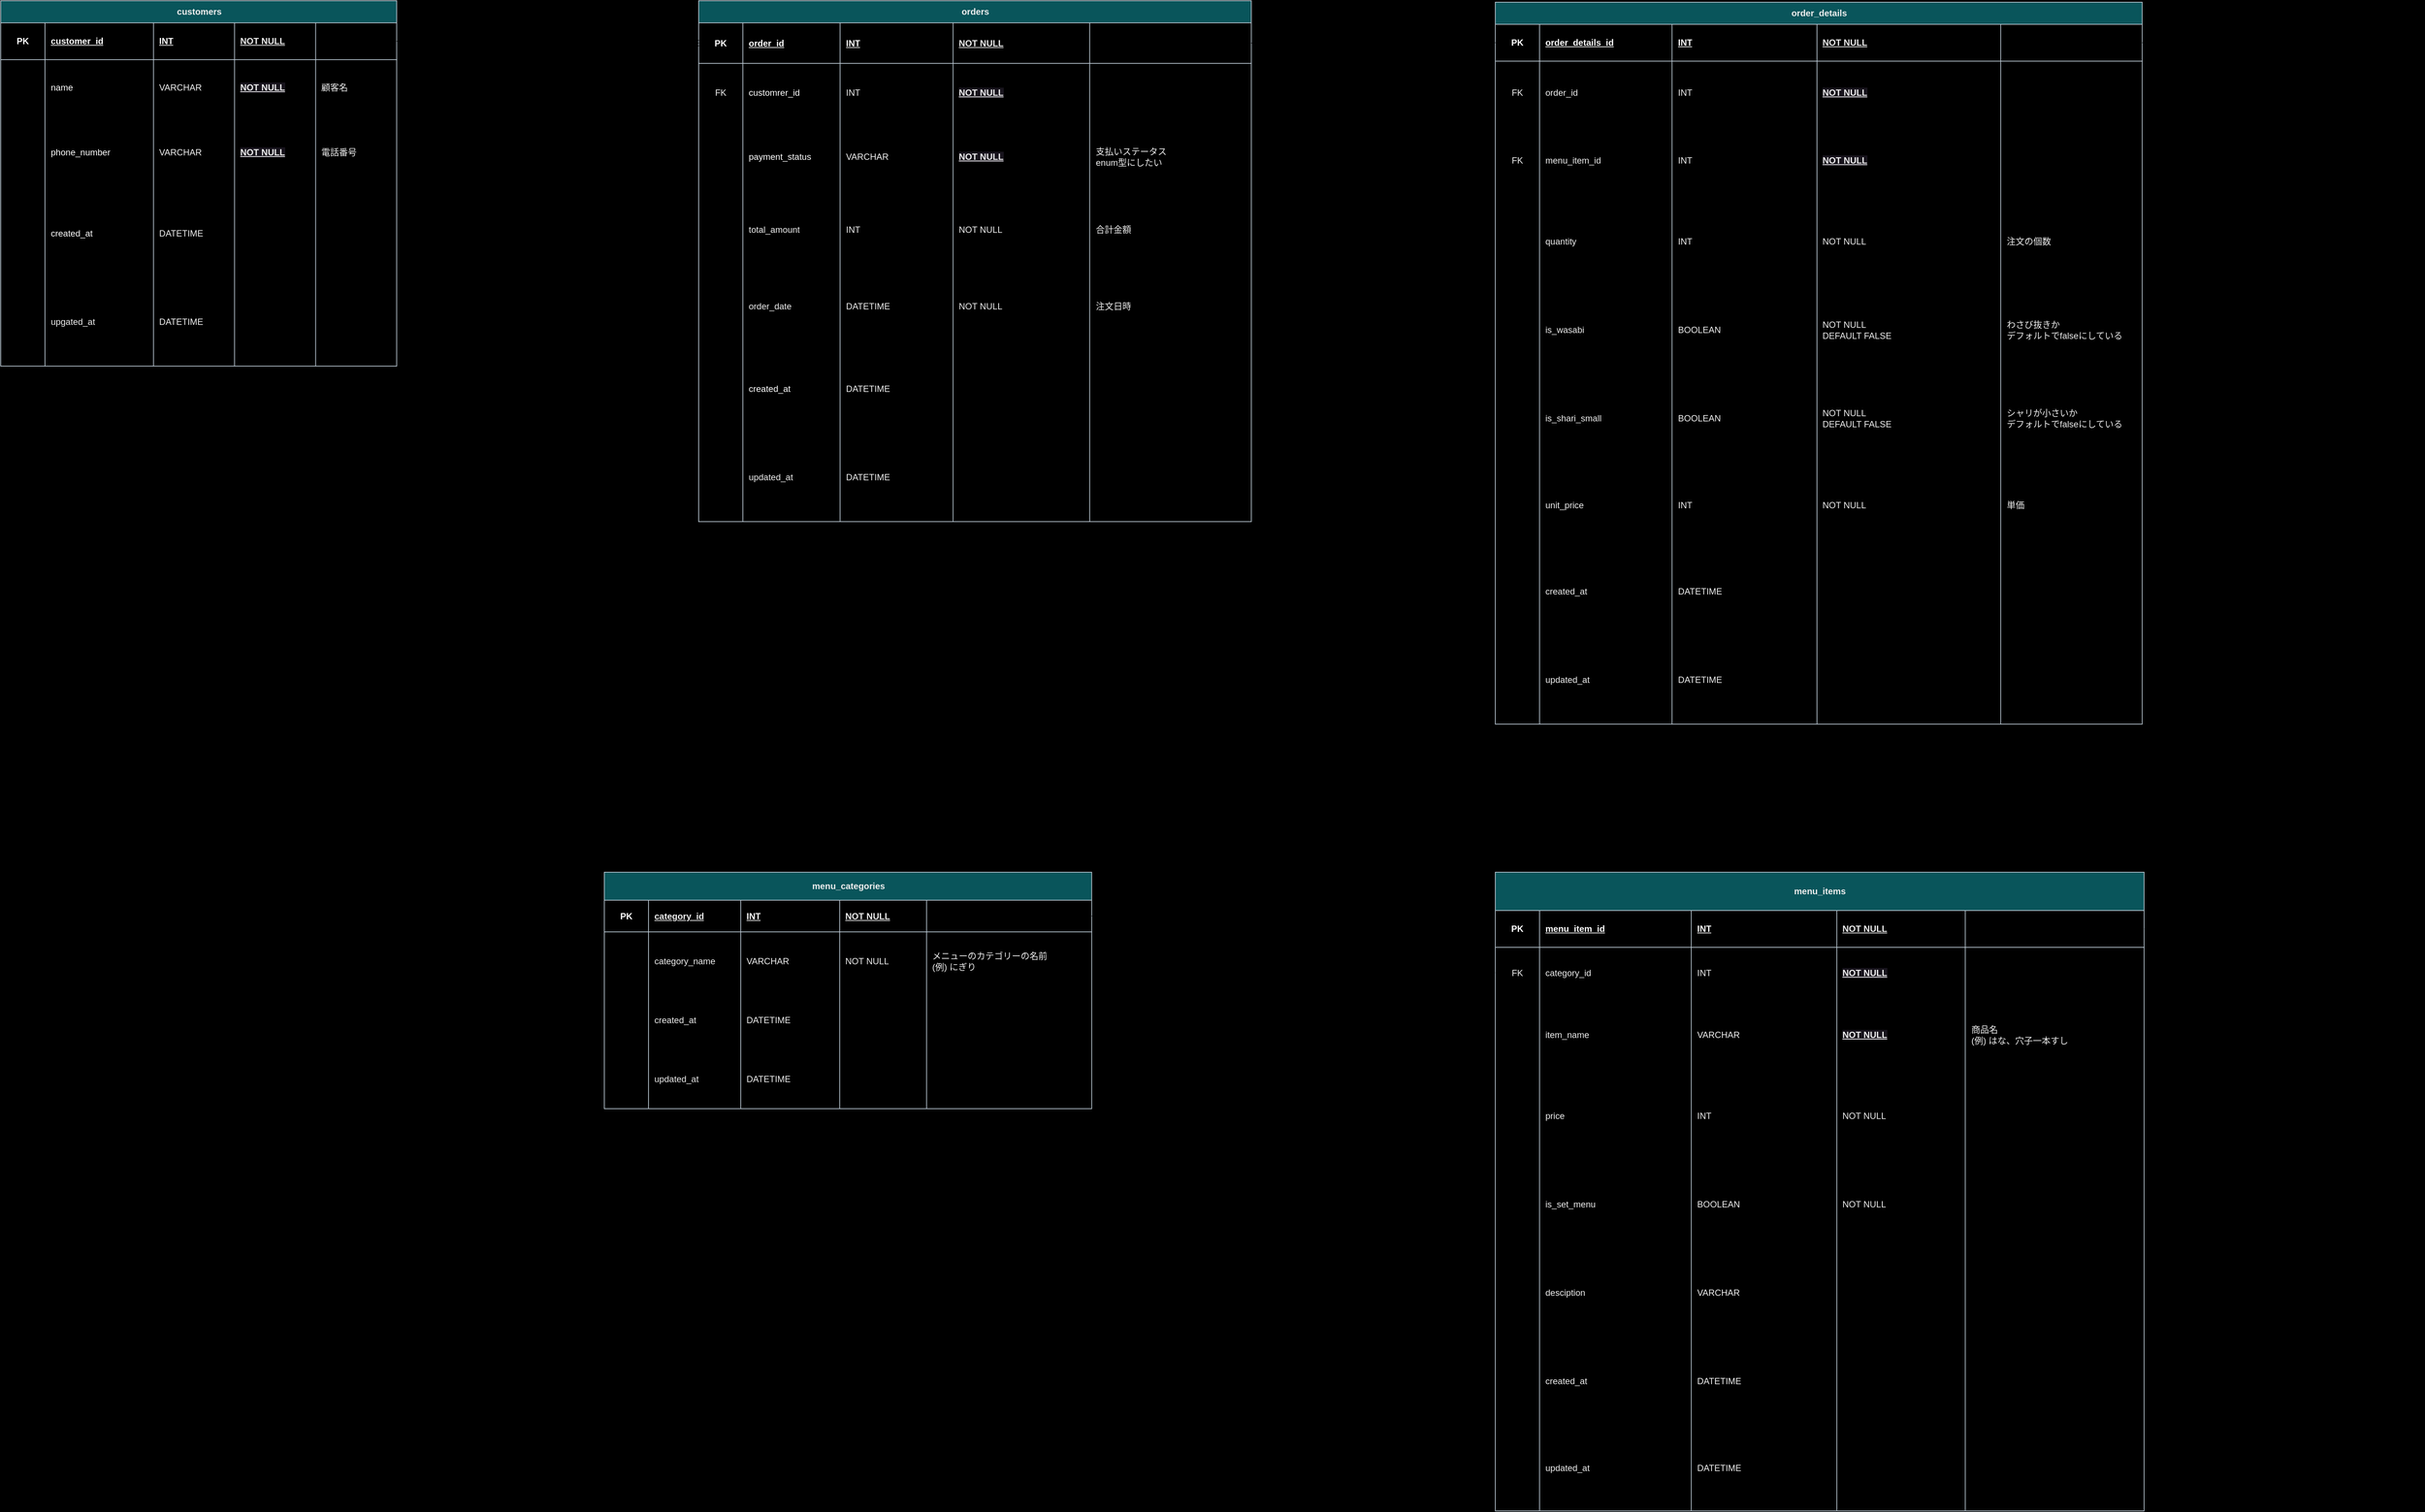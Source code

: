 <mxfile>
    <diagram name="ページ1" id="dk0DmXFH7WNmoYJEmb48">
        <mxGraphModel dx="3313" dy="1838" grid="0" gridSize="10" guides="1" tooltips="1" connect="1" arrows="1" fold="1" page="0" pageScale="1" pageWidth="827" pageHeight="1169" background="#000000" math="0" shadow="0">
            <root>
                <object label="" id="0">
                    <mxCell/>
                </object>
                <mxCell id="1" parent="0"/>
                <mxCell id="E9MxhR5-n6yLMtXiLWuv-4" value="orders" style="shape=table;startSize=30;container=1;collapsible=1;childLayout=tableLayout;fixedRows=1;rowLines=0;fontStyle=1;align=center;resizeLast=1;html=1;strokeColor=#BAC8D3;labelBackgroundColor=none;fillColor=#09555B;fontColor=#EEEEEE;" parent="1" vertex="1">
                    <mxGeometry x="-497" y="-637" width="749.899" height="707.183" as="geometry"/>
                </mxCell>
                <mxCell id="E9MxhR5-n6yLMtXiLWuv-5" value="" style="shape=tableRow;horizontal=0;startSize=0;swimlaneHead=0;swimlaneBody=0;fillColor=none;collapsible=0;dropTarget=0;points=[[0,0.5],[1,0.5]];portConstraint=eastwest;top=0;left=0;right=0;bottom=1;labelBackgroundColor=none;strokeColor=#BAC8D3;fontColor=#EEEEEE;" parent="E9MxhR5-n6yLMtXiLWuv-4" vertex="1">
                    <mxGeometry y="30" width="749.899" height="55" as="geometry"/>
                </mxCell>
                <mxCell id="E9MxhR5-n6yLMtXiLWuv-6" value="&lt;font color=&quot;#ffffff&quot;&gt;PK&lt;/font&gt;" style="shape=partialRectangle;connectable=0;fillColor=none;top=0;left=0;bottom=0;right=0;fontStyle=1;overflow=hidden;whiteSpace=wrap;html=1;strokeColor=#BAC8D3;perimeterSpacing=2;labelBackgroundColor=none;fontColor=#EEEEEE;" parent="E9MxhR5-n6yLMtXiLWuv-5" vertex="1">
                    <mxGeometry width="60" height="55" as="geometry">
                        <mxRectangle width="60" height="55" as="alternateBounds"/>
                    </mxGeometry>
                </mxCell>
                <mxCell id="E9MxhR5-n6yLMtXiLWuv-7" value="&lt;font color=&quot;#ffffff&quot;&gt;order_id&lt;/font&gt;" style="shape=partialRectangle;connectable=0;fillColor=none;top=0;left=0;bottom=0;right=0;align=left;spacingLeft=6;fontStyle=5;overflow=hidden;whiteSpace=wrap;html=1;strokeColor=#BAC8D3;labelBackgroundColor=none;fontColor=#EEEEEE;" parent="E9MxhR5-n6yLMtXiLWuv-5" vertex="1">
                    <mxGeometry x="60" width="131.899" height="55" as="geometry">
                        <mxRectangle width="131.899" height="55" as="alternateBounds"/>
                    </mxGeometry>
                </mxCell>
                <mxCell id="E9MxhR5-n6yLMtXiLWuv-17" value="&lt;font color=&quot;#ffffff&quot;&gt;INT&lt;/font&gt;" style="shape=partialRectangle;connectable=0;fillColor=none;top=0;left=0;bottom=0;right=0;align=left;spacingLeft=6;fontStyle=5;overflow=hidden;whiteSpace=wrap;html=1;strokeColor=#BAC8D3;labelBackgroundColor=none;fontColor=#EEEEEE;" parent="E9MxhR5-n6yLMtXiLWuv-5" vertex="1">
                    <mxGeometry x="191.899" width="153.333" height="55" as="geometry">
                        <mxRectangle width="153.333" height="55" as="alternateBounds"/>
                    </mxGeometry>
                </mxCell>
                <mxCell id="21" value="NOT NULL" style="shape=partialRectangle;connectable=0;fillColor=none;top=0;left=0;bottom=0;right=0;align=left;spacingLeft=6;fontStyle=5;overflow=hidden;whiteSpace=wrap;html=1;strokeColor=#BAC8D3;labelBackgroundColor=none;fontColor=#EEEEEE;" vertex="1" parent="E9MxhR5-n6yLMtXiLWuv-5">
                    <mxGeometry x="345.233" width="185.333" height="55" as="geometry">
                        <mxRectangle width="185.333" height="55" as="alternateBounds"/>
                    </mxGeometry>
                </mxCell>
                <mxCell id="27" style="shape=partialRectangle;connectable=0;fillColor=none;top=0;left=0;bottom=0;right=0;align=left;spacingLeft=6;fontStyle=5;overflow=hidden;whiteSpace=wrap;html=1;strokeColor=#BAC8D3;labelBackgroundColor=none;fontColor=#EEEEEE;" vertex="1" parent="E9MxhR5-n6yLMtXiLWuv-5">
                    <mxGeometry x="530.566" width="219.333" height="55" as="geometry">
                        <mxRectangle width="219.333" height="55" as="alternateBounds"/>
                    </mxGeometry>
                </mxCell>
                <mxCell id="E9MxhR5-n6yLMtXiLWuv-8" value="" style="shape=tableRow;horizontal=0;startSize=0;swimlaneHead=0;swimlaneBody=0;fillColor=none;collapsible=0;dropTarget=0;points=[[0,0.5],[1,0.5]];portConstraint=eastwest;top=0;left=0;right=0;bottom=0;labelBackgroundColor=none;strokeColor=#BAC8D3;fontColor=#EEEEEE;" parent="E9MxhR5-n6yLMtXiLWuv-4" vertex="1">
                    <mxGeometry y="85" width="749.899" height="80" as="geometry"/>
                </mxCell>
                <mxCell id="E9MxhR5-n6yLMtXiLWuv-9" value="FK" style="shape=partialRectangle;connectable=0;fillColor=none;top=0;left=0;bottom=0;right=0;editable=1;overflow=hidden;whiteSpace=wrap;html=1;labelBackgroundColor=none;strokeColor=#BAC8D3;fontColor=#EEEEEE;" parent="E9MxhR5-n6yLMtXiLWuv-8" vertex="1">
                    <mxGeometry width="60" height="80" as="geometry">
                        <mxRectangle width="60" height="80" as="alternateBounds"/>
                    </mxGeometry>
                </mxCell>
                <mxCell id="E9MxhR5-n6yLMtXiLWuv-10" value="&lt;font color=&quot;#ffffff&quot;&gt;customrer_id&lt;/font&gt;" style="shape=partialRectangle;connectable=0;fillColor=none;top=0;left=0;bottom=0;right=0;align=left;spacingLeft=6;overflow=hidden;whiteSpace=wrap;html=1;strokeColor=#BAC8D3;labelBackgroundColor=none;fontColor=#EEEEEE;" parent="E9MxhR5-n6yLMtXiLWuv-8" vertex="1">
                    <mxGeometry x="60" width="131.899" height="80" as="geometry">
                        <mxRectangle width="131.899" height="80" as="alternateBounds"/>
                    </mxGeometry>
                </mxCell>
                <mxCell id="E9MxhR5-n6yLMtXiLWuv-18" value="INT" style="shape=partialRectangle;connectable=0;fillColor=none;top=0;left=0;bottom=0;right=0;align=left;spacingLeft=6;overflow=hidden;whiteSpace=wrap;html=1;strokeColor=#BAC8D3;labelBackgroundColor=none;fontColor=#EEEEEE;" parent="E9MxhR5-n6yLMtXiLWuv-8" vertex="1">
                    <mxGeometry x="191.899" width="153.333" height="80" as="geometry">
                        <mxRectangle width="153.333" height="80" as="alternateBounds"/>
                    </mxGeometry>
                </mxCell>
                <mxCell id="22" value="&lt;meta charset=&quot;utf-8&quot;&gt;&lt;span style=&quot;color: rgb(238, 238, 238); font-family: Helvetica; font-size: 12px; font-style: normal; font-variant-ligatures: normal; font-variant-caps: normal; font-weight: 700; letter-spacing: normal; orphans: 2; text-align: left; text-indent: 0px; text-transform: none; widows: 2; word-spacing: 0px; -webkit-text-stroke-width: 0px; background-color: rgb(24, 20, 29); text-decoration: underline; float: none; display: inline !important;&quot;&gt;NOT NULL&lt;/span&gt;" style="shape=partialRectangle;connectable=0;fillColor=none;top=0;left=0;bottom=0;right=0;align=left;spacingLeft=6;overflow=hidden;whiteSpace=wrap;html=1;strokeColor=#BAC8D3;labelBackgroundColor=none;fontColor=#EEEEEE;" vertex="1" parent="E9MxhR5-n6yLMtXiLWuv-8">
                    <mxGeometry x="345.233" width="185.333" height="80" as="geometry">
                        <mxRectangle width="185.333" height="80" as="alternateBounds"/>
                    </mxGeometry>
                </mxCell>
                <mxCell id="28" style="shape=partialRectangle;connectable=0;fillColor=none;top=0;left=0;bottom=0;right=0;align=left;spacingLeft=6;overflow=hidden;whiteSpace=wrap;html=1;strokeColor=#BAC8D3;labelBackgroundColor=none;fontColor=#EEEEEE;" vertex="1" parent="E9MxhR5-n6yLMtXiLWuv-8">
                    <mxGeometry x="530.566" width="219.333" height="80" as="geometry">
                        <mxRectangle width="219.333" height="80" as="alternateBounds"/>
                    </mxGeometry>
                </mxCell>
                <mxCell id="E9MxhR5-n6yLMtXiLWuv-11" value="" style="shape=tableRow;horizontal=0;startSize=0;swimlaneHead=0;swimlaneBody=0;fillColor=none;collapsible=0;dropTarget=0;points=[[0,0.5],[1,0.5]];portConstraint=eastwest;top=0;left=0;right=0;bottom=0;labelBackgroundColor=none;strokeColor=#BAC8D3;fontColor=#EEEEEE;" parent="E9MxhR5-n6yLMtXiLWuv-4" vertex="1">
                    <mxGeometry y="165" width="749.899" height="94" as="geometry"/>
                </mxCell>
                <mxCell id="E9MxhR5-n6yLMtXiLWuv-12" value="" style="shape=partialRectangle;connectable=0;fillColor=none;top=0;left=0;bottom=0;right=0;editable=1;overflow=hidden;whiteSpace=wrap;html=1;labelBackgroundColor=none;strokeColor=#BAC8D3;fontColor=#EEEEEE;" parent="E9MxhR5-n6yLMtXiLWuv-11" vertex="1">
                    <mxGeometry width="60" height="94" as="geometry">
                        <mxRectangle width="60" height="94" as="alternateBounds"/>
                    </mxGeometry>
                </mxCell>
                <mxCell id="E9MxhR5-n6yLMtXiLWuv-13" value="&lt;font color=&quot;#ffffff&quot;&gt;payment_status&lt;/font&gt;" style="shape=partialRectangle;connectable=0;fillColor=none;top=0;left=0;bottom=0;right=0;align=left;spacingLeft=6;overflow=hidden;whiteSpace=wrap;html=1;labelBackgroundColor=none;strokeColor=#BAC8D3;fontColor=#EEEEEE;" parent="E9MxhR5-n6yLMtXiLWuv-11" vertex="1">
                    <mxGeometry x="60" width="131.899" height="94" as="geometry">
                        <mxRectangle width="131.899" height="94" as="alternateBounds"/>
                    </mxGeometry>
                </mxCell>
                <mxCell id="E9MxhR5-n6yLMtXiLWuv-19" value="VARCHAR" style="shape=partialRectangle;connectable=0;fillColor=none;top=0;left=0;bottom=0;right=0;align=left;spacingLeft=6;overflow=hidden;whiteSpace=wrap;html=1;labelBackgroundColor=none;strokeColor=#BAC8D3;fontColor=#EEEEEE;" parent="E9MxhR5-n6yLMtXiLWuv-11" vertex="1">
                    <mxGeometry x="191.899" width="153.333" height="94" as="geometry">
                        <mxRectangle width="153.333" height="94" as="alternateBounds"/>
                    </mxGeometry>
                </mxCell>
                <mxCell id="23" value="&lt;meta charset=&quot;utf-8&quot;&gt;&lt;span style=&quot;color: rgb(238, 238, 238); font-family: Helvetica; font-size: 12px; font-style: normal; font-variant-ligatures: normal; font-variant-caps: normal; font-weight: 700; letter-spacing: normal; orphans: 2; text-align: left; text-indent: 0px; text-transform: none; widows: 2; word-spacing: 0px; -webkit-text-stroke-width: 0px; background-color: rgb(24, 20, 29); text-decoration: underline; float: none; display: inline !important;&quot;&gt;NOT NULL&lt;/span&gt;" style="shape=partialRectangle;connectable=0;fillColor=none;top=0;left=0;bottom=0;right=0;align=left;spacingLeft=6;overflow=hidden;whiteSpace=wrap;html=1;labelBackgroundColor=none;strokeColor=#BAC8D3;fontColor=#EEEEEE;" vertex="1" parent="E9MxhR5-n6yLMtXiLWuv-11">
                    <mxGeometry x="345.233" width="185.333" height="94" as="geometry">
                        <mxRectangle width="185.333" height="94" as="alternateBounds"/>
                    </mxGeometry>
                </mxCell>
                <mxCell id="29" value="支払いステータス&lt;br&gt;enum型にしたい" style="shape=partialRectangle;connectable=0;fillColor=none;top=0;left=0;bottom=0;right=0;align=left;spacingLeft=6;overflow=hidden;whiteSpace=wrap;html=1;labelBackgroundColor=none;strokeColor=#BAC8D3;fontColor=#EEEEEE;" vertex="1" parent="E9MxhR5-n6yLMtXiLWuv-11">
                    <mxGeometry x="530.566" width="219.333" height="94" as="geometry">
                        <mxRectangle width="219.333" height="94" as="alternateBounds"/>
                    </mxGeometry>
                </mxCell>
                <mxCell id="E9MxhR5-n6yLMtXiLWuv-46" style="shape=tableRow;horizontal=0;startSize=0;swimlaneHead=0;swimlaneBody=0;fillColor=none;collapsible=0;dropTarget=0;points=[[0,0.5],[1,0.5]];portConstraint=eastwest;top=0;left=0;right=0;bottom=0;labelBackgroundColor=none;strokeColor=#BAC8D3;fontColor=#EEEEEE;" parent="E9MxhR5-n6yLMtXiLWuv-4" vertex="1">
                    <mxGeometry y="259" width="749.899" height="104" as="geometry"/>
                </mxCell>
                <mxCell id="E9MxhR5-n6yLMtXiLWuv-47" style="shape=partialRectangle;connectable=0;fillColor=none;top=0;left=0;bottom=0;right=0;editable=1;overflow=hidden;whiteSpace=wrap;html=1;labelBackgroundColor=none;strokeColor=#BAC8D3;fontColor=#EEEEEE;" parent="E9MxhR5-n6yLMtXiLWuv-46" vertex="1">
                    <mxGeometry width="60" height="104" as="geometry">
                        <mxRectangle width="60" height="104" as="alternateBounds"/>
                    </mxGeometry>
                </mxCell>
                <mxCell id="E9MxhR5-n6yLMtXiLWuv-48" value="total_amount" style="shape=partialRectangle;connectable=0;fillColor=none;top=0;left=0;bottom=0;right=0;align=left;spacingLeft=6;overflow=hidden;whiteSpace=wrap;html=1;labelBackgroundColor=none;strokeColor=#BAC8D3;fontColor=#EEEEEE;" parent="E9MxhR5-n6yLMtXiLWuv-46" vertex="1">
                    <mxGeometry x="60" width="131.899" height="104" as="geometry">
                        <mxRectangle width="131.899" height="104" as="alternateBounds"/>
                    </mxGeometry>
                </mxCell>
                <mxCell id="E9MxhR5-n6yLMtXiLWuv-49" value="INT" style="shape=partialRectangle;connectable=0;fillColor=none;top=0;left=0;bottom=0;right=0;align=left;spacingLeft=6;overflow=hidden;whiteSpace=wrap;html=1;labelBackgroundColor=none;strokeColor=#BAC8D3;fontColor=#EEEEEE;" parent="E9MxhR5-n6yLMtXiLWuv-46" vertex="1">
                    <mxGeometry x="191.899" width="153.333" height="104" as="geometry">
                        <mxRectangle width="153.333" height="104" as="alternateBounds"/>
                    </mxGeometry>
                </mxCell>
                <mxCell id="24" value="NOT NULL" style="shape=partialRectangle;connectable=0;fillColor=none;top=0;left=0;bottom=0;right=0;align=left;spacingLeft=6;overflow=hidden;whiteSpace=wrap;html=1;labelBackgroundColor=none;strokeColor=#BAC8D3;fontColor=#EEEEEE;" vertex="1" parent="E9MxhR5-n6yLMtXiLWuv-46">
                    <mxGeometry x="345.233" width="185.333" height="104" as="geometry">
                        <mxRectangle width="185.333" height="104" as="alternateBounds"/>
                    </mxGeometry>
                </mxCell>
                <mxCell id="30" value="合計金額" style="shape=partialRectangle;connectable=0;fillColor=none;top=0;left=0;bottom=0;right=0;align=left;spacingLeft=6;overflow=hidden;whiteSpace=wrap;html=1;labelBackgroundColor=none;strokeColor=#BAC8D3;fontColor=#EEEEEE;" vertex="1" parent="E9MxhR5-n6yLMtXiLWuv-46">
                    <mxGeometry x="530.566" width="219.333" height="104" as="geometry">
                        <mxRectangle width="219.333" height="104" as="alternateBounds"/>
                    </mxGeometry>
                </mxCell>
                <mxCell id="77" style="shape=tableRow;horizontal=0;startSize=0;swimlaneHead=0;swimlaneBody=0;fillColor=none;collapsible=0;dropTarget=0;points=[[0,0.5],[1,0.5]];portConstraint=eastwest;top=0;left=0;right=0;bottom=0;labelBackgroundColor=none;strokeColor=#BAC8D3;fontColor=#EEEEEE;" vertex="1" parent="E9MxhR5-n6yLMtXiLWuv-4">
                    <mxGeometry y="363" width="749.899" height="104" as="geometry"/>
                </mxCell>
                <mxCell id="78" style="shape=partialRectangle;connectable=0;fillColor=none;top=0;left=0;bottom=0;right=0;editable=1;overflow=hidden;whiteSpace=wrap;html=1;labelBackgroundColor=none;strokeColor=#BAC8D3;fontColor=#EEEEEE;" vertex="1" parent="77">
                    <mxGeometry width="60" height="104" as="geometry">
                        <mxRectangle width="60" height="104" as="alternateBounds"/>
                    </mxGeometry>
                </mxCell>
                <mxCell id="79" value="order_date" style="shape=partialRectangle;connectable=0;fillColor=none;top=0;left=0;bottom=0;right=0;align=left;spacingLeft=6;overflow=hidden;whiteSpace=wrap;html=1;labelBackgroundColor=none;strokeColor=#BAC8D3;fontColor=#EEEEEE;" vertex="1" parent="77">
                    <mxGeometry x="60" width="131.899" height="104" as="geometry">
                        <mxRectangle width="131.899" height="104" as="alternateBounds"/>
                    </mxGeometry>
                </mxCell>
                <mxCell id="80" value="DATETIME" style="shape=partialRectangle;connectable=0;fillColor=none;top=0;left=0;bottom=0;right=0;align=left;spacingLeft=6;overflow=hidden;whiteSpace=wrap;html=1;labelBackgroundColor=none;strokeColor=#BAC8D3;fontColor=#EEEEEE;" vertex="1" parent="77">
                    <mxGeometry x="191.899" width="153.333" height="104" as="geometry">
                        <mxRectangle width="153.333" height="104" as="alternateBounds"/>
                    </mxGeometry>
                </mxCell>
                <mxCell id="81" value="NOT NULL" style="shape=partialRectangle;connectable=0;fillColor=none;top=0;left=0;bottom=0;right=0;align=left;spacingLeft=6;overflow=hidden;whiteSpace=wrap;html=1;labelBackgroundColor=none;strokeColor=#BAC8D3;fontColor=#EEEEEE;" vertex="1" parent="77">
                    <mxGeometry x="345.233" width="185.333" height="104" as="geometry">
                        <mxRectangle width="185.333" height="104" as="alternateBounds"/>
                    </mxGeometry>
                </mxCell>
                <mxCell id="82" value="注文日時" style="shape=partialRectangle;connectable=0;fillColor=none;top=0;left=0;bottom=0;right=0;align=left;spacingLeft=6;overflow=hidden;whiteSpace=wrap;html=1;labelBackgroundColor=none;strokeColor=#BAC8D3;fontColor=#EEEEEE;" vertex="1" parent="77">
                    <mxGeometry x="530.566" width="219.333" height="104" as="geometry">
                        <mxRectangle width="219.333" height="104" as="alternateBounds"/>
                    </mxGeometry>
                </mxCell>
                <mxCell id="E9MxhR5-n6yLMtXiLWuv-14" value="" style="shape=tableRow;horizontal=0;startSize=0;swimlaneHead=0;swimlaneBody=0;fillColor=none;collapsible=0;dropTarget=0;points=[[0,0.5],[1,0.5]];portConstraint=eastwest;top=0;left=0;right=0;bottom=0;labelBackgroundColor=none;strokeColor=#BAC8D3;fontColor=#EEEEEE;" parent="E9MxhR5-n6yLMtXiLWuv-4" vertex="1">
                    <mxGeometry y="467" width="749.899" height="120" as="geometry"/>
                </mxCell>
                <mxCell id="E9MxhR5-n6yLMtXiLWuv-15" value="" style="shape=partialRectangle;connectable=0;fillColor=none;top=0;left=0;bottom=0;right=0;editable=1;overflow=hidden;whiteSpace=wrap;html=1;labelBackgroundColor=none;strokeColor=#BAC8D3;fontColor=#EEEEEE;" parent="E9MxhR5-n6yLMtXiLWuv-14" vertex="1">
                    <mxGeometry width="60" height="120" as="geometry">
                        <mxRectangle width="60" height="120" as="alternateBounds"/>
                    </mxGeometry>
                </mxCell>
                <mxCell id="E9MxhR5-n6yLMtXiLWuv-16" value="&lt;font color=&quot;#ffffff&quot;&gt;created_at&lt;/font&gt;" style="shape=partialRectangle;connectable=0;fillColor=none;top=0;left=0;bottom=0;right=0;align=left;spacingLeft=6;overflow=hidden;whiteSpace=wrap;html=1;labelBackgroundColor=none;strokeColor=#BAC8D3;fontColor=#EEEEEE;" parent="E9MxhR5-n6yLMtXiLWuv-14" vertex="1">
                    <mxGeometry x="60" width="131.899" height="120" as="geometry">
                        <mxRectangle width="131.899" height="120" as="alternateBounds"/>
                    </mxGeometry>
                </mxCell>
                <mxCell id="E9MxhR5-n6yLMtXiLWuv-20" value="DATETIME" style="shape=partialRectangle;connectable=0;fillColor=none;top=0;left=0;bottom=0;right=0;align=left;spacingLeft=6;overflow=hidden;whiteSpace=wrap;html=1;labelBackgroundColor=none;strokeColor=#BAC8D3;fontColor=#EEEEEE;" parent="E9MxhR5-n6yLMtXiLWuv-14" vertex="1">
                    <mxGeometry x="191.899" width="153.333" height="120" as="geometry">
                        <mxRectangle width="153.333" height="120" as="alternateBounds"/>
                    </mxGeometry>
                </mxCell>
                <mxCell id="25" style="shape=partialRectangle;connectable=0;fillColor=none;top=0;left=0;bottom=0;right=0;align=left;spacingLeft=6;overflow=hidden;whiteSpace=wrap;html=1;labelBackgroundColor=none;strokeColor=#BAC8D3;fontColor=#EEEEEE;" vertex="1" parent="E9MxhR5-n6yLMtXiLWuv-14">
                    <mxGeometry x="345.233" width="185.333" height="120" as="geometry">
                        <mxRectangle width="185.333" height="120" as="alternateBounds"/>
                    </mxGeometry>
                </mxCell>
                <mxCell id="31" style="shape=partialRectangle;connectable=0;fillColor=none;top=0;left=0;bottom=0;right=0;align=left;spacingLeft=6;overflow=hidden;whiteSpace=wrap;html=1;labelBackgroundColor=none;strokeColor=#BAC8D3;fontColor=#EEEEEE;" vertex="1" parent="E9MxhR5-n6yLMtXiLWuv-14">
                    <mxGeometry x="530.566" width="219.333" height="120" as="geometry">
                        <mxRectangle width="219.333" height="120" as="alternateBounds"/>
                    </mxGeometry>
                </mxCell>
                <mxCell id="E9MxhR5-n6yLMtXiLWuv-21" style="shape=tableRow;horizontal=0;startSize=0;swimlaneHead=0;swimlaneBody=0;fillColor=none;collapsible=0;dropTarget=0;points=[[0,0.5],[1,0.5]];portConstraint=eastwest;top=0;left=0;right=0;bottom=0;labelBackgroundColor=none;strokeColor=#BAC8D3;fontColor=#EEEEEE;" parent="E9MxhR5-n6yLMtXiLWuv-4" vertex="1">
                    <mxGeometry y="587" width="749.899" height="120" as="geometry"/>
                </mxCell>
                <mxCell id="E9MxhR5-n6yLMtXiLWuv-22" style="shape=partialRectangle;connectable=0;fillColor=none;top=0;left=0;bottom=0;right=0;editable=1;overflow=hidden;whiteSpace=wrap;html=1;labelBackgroundColor=none;strokeColor=#BAC8D3;fontColor=#EEEEEE;" parent="E9MxhR5-n6yLMtXiLWuv-21" vertex="1">
                    <mxGeometry width="60" height="120" as="geometry">
                        <mxRectangle width="60" height="120" as="alternateBounds"/>
                    </mxGeometry>
                </mxCell>
                <mxCell id="E9MxhR5-n6yLMtXiLWuv-23" value="updated_at" style="shape=partialRectangle;connectable=0;fillColor=none;top=0;left=0;bottom=0;right=0;align=left;spacingLeft=6;overflow=hidden;whiteSpace=wrap;html=1;labelBackgroundColor=none;strokeColor=#BAC8D3;fontColor=#EEEEEE;" parent="E9MxhR5-n6yLMtXiLWuv-21" vertex="1">
                    <mxGeometry x="60" width="131.899" height="120" as="geometry">
                        <mxRectangle width="131.899" height="120" as="alternateBounds"/>
                    </mxGeometry>
                </mxCell>
                <mxCell id="E9MxhR5-n6yLMtXiLWuv-24" value="DATETIME" style="shape=partialRectangle;connectable=0;fillColor=none;top=0;left=0;bottom=0;right=0;align=left;spacingLeft=6;overflow=hidden;whiteSpace=wrap;html=1;labelBackgroundColor=none;strokeColor=#BAC8D3;fontColor=#EEEEEE;" parent="E9MxhR5-n6yLMtXiLWuv-21" vertex="1">
                    <mxGeometry x="191.899" width="153.333" height="120" as="geometry">
                        <mxRectangle width="153.333" height="120" as="alternateBounds"/>
                    </mxGeometry>
                </mxCell>
                <mxCell id="26" style="shape=partialRectangle;connectable=0;fillColor=none;top=0;left=0;bottom=0;right=0;align=left;spacingLeft=6;overflow=hidden;whiteSpace=wrap;html=1;labelBackgroundColor=none;strokeColor=#BAC8D3;fontColor=#EEEEEE;" vertex="1" parent="E9MxhR5-n6yLMtXiLWuv-21">
                    <mxGeometry x="345.233" width="185.333" height="120" as="geometry">
                        <mxRectangle width="185.333" height="120" as="alternateBounds"/>
                    </mxGeometry>
                </mxCell>
                <mxCell id="32" style="shape=partialRectangle;connectable=0;fillColor=none;top=0;left=0;bottom=0;right=0;align=left;spacingLeft=6;overflow=hidden;whiteSpace=wrap;html=1;labelBackgroundColor=none;strokeColor=#BAC8D3;fontColor=#EEEEEE;" vertex="1" parent="E9MxhR5-n6yLMtXiLWuv-21">
                    <mxGeometry x="530.566" width="219.333" height="120" as="geometry">
                        <mxRectangle width="219.333" height="120" as="alternateBounds"/>
                    </mxGeometry>
                </mxCell>
                <mxCell id="E9MxhR5-n6yLMtXiLWuv-25" value="customers" style="shape=table;startSize=30;container=1;collapsible=1;childLayout=tableLayout;fixedRows=1;rowLines=0;fontStyle=1;align=center;resizeLast=1;html=1;strokeColor=#BAC8D3;labelBackgroundColor=none;fillColor=#09555B;fontColor=#EEEEEE;" parent="1" vertex="1">
                    <mxGeometry x="-1444" y="-637" width="537.273" height="496" as="geometry"/>
                </mxCell>
                <mxCell id="E9MxhR5-n6yLMtXiLWuv-26" value="" style="shape=tableRow;horizontal=0;startSize=0;swimlaneHead=0;swimlaneBody=0;fillColor=none;collapsible=0;dropTarget=0;points=[[0,0.5],[1,0.5]];portConstraint=eastwest;top=0;left=0;right=0;bottom=1;labelBackgroundColor=none;strokeColor=#BAC8D3;fontColor=#EEEEEE;" parent="E9MxhR5-n6yLMtXiLWuv-25" vertex="1">
                    <mxGeometry y="30" width="537.273" height="50" as="geometry"/>
                </mxCell>
                <mxCell id="E9MxhR5-n6yLMtXiLWuv-27" value="&lt;font color=&quot;#ffffff&quot;&gt;PK&lt;/font&gt;" style="shape=partialRectangle;connectable=0;fillColor=none;top=0;left=0;bottom=0;right=0;fontStyle=1;overflow=hidden;whiteSpace=wrap;html=1;strokeColor=#BAC8D3;perimeterSpacing=2;labelBackgroundColor=none;fontColor=#EEEEEE;" parent="E9MxhR5-n6yLMtXiLWuv-26" vertex="1">
                    <mxGeometry width="60" height="50" as="geometry">
                        <mxRectangle width="60" height="50" as="alternateBounds"/>
                    </mxGeometry>
                </mxCell>
                <mxCell id="E9MxhR5-n6yLMtXiLWuv-28" value="&lt;font color=&quot;#ffffff&quot;&gt;customer_id&lt;/font&gt;" style="shape=partialRectangle;connectable=0;fillColor=none;top=0;left=0;bottom=0;right=0;align=left;spacingLeft=6;fontStyle=5;overflow=hidden;whiteSpace=wrap;html=1;strokeColor=#BAC8D3;labelBackgroundColor=none;fontColor=#EEEEEE;" parent="E9MxhR5-n6yLMtXiLWuv-26" vertex="1">
                    <mxGeometry x="60" width="147.273" height="50" as="geometry">
                        <mxRectangle width="147.273" height="50" as="alternateBounds"/>
                    </mxGeometry>
                </mxCell>
                <mxCell id="E9MxhR5-n6yLMtXiLWuv-29" value="&lt;font color=&quot;#ffffff&quot;&gt;INT&lt;/font&gt;" style="shape=partialRectangle;connectable=0;fillColor=none;top=0;left=0;bottom=0;right=0;align=left;spacingLeft=6;fontStyle=5;overflow=hidden;whiteSpace=wrap;html=1;strokeColor=#BAC8D3;labelBackgroundColor=none;fontColor=#EEEEEE;" parent="E9MxhR5-n6yLMtXiLWuv-26" vertex="1">
                    <mxGeometry x="207.273" width="110.0" height="50" as="geometry">
                        <mxRectangle width="110.0" height="50" as="alternateBounds"/>
                    </mxGeometry>
                </mxCell>
                <mxCell id="11" value="NOT NULL" style="shape=partialRectangle;connectable=0;fillColor=none;top=0;left=0;bottom=0;right=0;align=left;spacingLeft=6;fontStyle=5;overflow=hidden;whiteSpace=wrap;html=1;strokeColor=#BAC8D3;labelBackgroundColor=none;fontColor=#EEEEEE;" vertex="1" parent="E9MxhR5-n6yLMtXiLWuv-26">
                    <mxGeometry x="317.273" width="110.0" height="50" as="geometry">
                        <mxRectangle width="110.0" height="50" as="alternateBounds"/>
                    </mxGeometry>
                </mxCell>
                <mxCell id="16" style="shape=partialRectangle;connectable=0;fillColor=none;top=0;left=0;bottom=0;right=0;align=left;spacingLeft=6;fontStyle=5;overflow=hidden;whiteSpace=wrap;html=1;strokeColor=#BAC8D3;labelBackgroundColor=none;fontColor=#EEEEEE;" vertex="1" parent="E9MxhR5-n6yLMtXiLWuv-26">
                    <mxGeometry x="427.273" width="110.0" height="50" as="geometry">
                        <mxRectangle width="110.0" height="50" as="alternateBounds"/>
                    </mxGeometry>
                </mxCell>
                <mxCell id="E9MxhR5-n6yLMtXiLWuv-30" value="" style="shape=tableRow;horizontal=0;startSize=0;swimlaneHead=0;swimlaneBody=0;fillColor=none;collapsible=0;dropTarget=0;points=[[0,0.5],[1,0.5]];portConstraint=eastwest;top=0;left=0;right=0;bottom=0;labelBackgroundColor=none;strokeColor=#BAC8D3;fontColor=#EEEEEE;" parent="E9MxhR5-n6yLMtXiLWuv-25" vertex="1">
                    <mxGeometry y="80" width="537.273" height="75" as="geometry"/>
                </mxCell>
                <mxCell id="E9MxhR5-n6yLMtXiLWuv-31" value="" style="shape=partialRectangle;connectable=0;fillColor=none;top=0;left=0;bottom=0;right=0;editable=1;overflow=hidden;whiteSpace=wrap;html=1;labelBackgroundColor=none;strokeColor=#BAC8D3;fontColor=#EEEEEE;" parent="E9MxhR5-n6yLMtXiLWuv-30" vertex="1">
                    <mxGeometry width="60" height="75" as="geometry">
                        <mxRectangle width="60" height="75" as="alternateBounds"/>
                    </mxGeometry>
                </mxCell>
                <mxCell id="E9MxhR5-n6yLMtXiLWuv-32" value="&lt;font color=&quot;#ffffff&quot;&gt;name&lt;/font&gt;" style="shape=partialRectangle;connectable=0;fillColor=none;top=0;left=0;bottom=0;right=0;align=left;spacingLeft=6;overflow=hidden;whiteSpace=wrap;html=1;strokeColor=#BAC8D3;labelBackgroundColor=none;fontColor=#EEEEEE;" parent="E9MxhR5-n6yLMtXiLWuv-30" vertex="1">
                    <mxGeometry x="60" width="147.273" height="75" as="geometry">
                        <mxRectangle width="147.273" height="75" as="alternateBounds"/>
                    </mxGeometry>
                </mxCell>
                <mxCell id="E9MxhR5-n6yLMtXiLWuv-33" value="VARCHAR" style="shape=partialRectangle;connectable=0;fillColor=none;top=0;left=0;bottom=0;right=0;align=left;spacingLeft=6;overflow=hidden;whiteSpace=wrap;html=1;strokeColor=#BAC8D3;labelBackgroundColor=none;fontColor=#EEEEEE;" parent="E9MxhR5-n6yLMtXiLWuv-30" vertex="1">
                    <mxGeometry x="207.273" width="110.0" height="75" as="geometry">
                        <mxRectangle width="110.0" height="75" as="alternateBounds"/>
                    </mxGeometry>
                </mxCell>
                <mxCell id="12" value="&lt;meta charset=&quot;utf-8&quot;&gt;&lt;span style=&quot;color: rgb(238, 238, 238); font-family: Helvetica; font-size: 12px; font-style: normal; font-variant-ligatures: normal; font-variant-caps: normal; font-weight: 700; letter-spacing: normal; orphans: 2; text-align: left; text-indent: 0px; text-transform: none; widows: 2; word-spacing: 0px; -webkit-text-stroke-width: 0px; background-color: rgb(24, 20, 29); text-decoration: underline; float: none; display: inline !important;&quot;&gt;NOT NULL&lt;/span&gt;" style="shape=partialRectangle;connectable=0;fillColor=none;top=0;left=0;bottom=0;right=0;align=left;spacingLeft=6;overflow=hidden;whiteSpace=wrap;html=1;strokeColor=#BAC8D3;labelBackgroundColor=none;fontColor=#EEEEEE;" vertex="1" parent="E9MxhR5-n6yLMtXiLWuv-30">
                    <mxGeometry x="317.273" width="110.0" height="75" as="geometry">
                        <mxRectangle width="110.0" height="75" as="alternateBounds"/>
                    </mxGeometry>
                </mxCell>
                <mxCell id="17" value="顧客名" style="shape=partialRectangle;connectable=0;fillColor=none;top=0;left=0;bottom=0;right=0;align=left;spacingLeft=6;overflow=hidden;whiteSpace=wrap;html=1;strokeColor=#BAC8D3;labelBackgroundColor=none;fontColor=#EEEEEE;" vertex="1" parent="E9MxhR5-n6yLMtXiLWuv-30">
                    <mxGeometry x="427.273" width="110.0" height="75" as="geometry">
                        <mxRectangle width="110.0" height="75" as="alternateBounds"/>
                    </mxGeometry>
                </mxCell>
                <mxCell id="E9MxhR5-n6yLMtXiLWuv-34" value="" style="shape=tableRow;horizontal=0;startSize=0;swimlaneHead=0;swimlaneBody=0;fillColor=none;collapsible=0;dropTarget=0;points=[[0,0.5],[1,0.5]];portConstraint=eastwest;top=0;left=0;right=0;bottom=0;labelBackgroundColor=none;strokeColor=#BAC8D3;fontColor=#EEEEEE;" parent="E9MxhR5-n6yLMtXiLWuv-25" vertex="1">
                    <mxGeometry y="155" width="537.273" height="101" as="geometry"/>
                </mxCell>
                <mxCell id="E9MxhR5-n6yLMtXiLWuv-35" value="" style="shape=partialRectangle;connectable=0;fillColor=none;top=0;left=0;bottom=0;right=0;editable=1;overflow=hidden;whiteSpace=wrap;html=1;labelBackgroundColor=none;strokeColor=#BAC8D3;fontColor=#EEEEEE;" parent="E9MxhR5-n6yLMtXiLWuv-34" vertex="1">
                    <mxGeometry width="60" height="101" as="geometry">
                        <mxRectangle width="60" height="101" as="alternateBounds"/>
                    </mxGeometry>
                </mxCell>
                <mxCell id="E9MxhR5-n6yLMtXiLWuv-36" value="&lt;font color=&quot;#ffffff&quot;&gt;phone_number&lt;/font&gt;" style="shape=partialRectangle;connectable=0;fillColor=none;top=0;left=0;bottom=0;right=0;align=left;spacingLeft=6;overflow=hidden;whiteSpace=wrap;html=1;labelBackgroundColor=none;strokeColor=#BAC8D3;fontColor=#EEEEEE;" parent="E9MxhR5-n6yLMtXiLWuv-34" vertex="1">
                    <mxGeometry x="60" width="147.273" height="101" as="geometry">
                        <mxRectangle width="147.273" height="101" as="alternateBounds"/>
                    </mxGeometry>
                </mxCell>
                <mxCell id="E9MxhR5-n6yLMtXiLWuv-37" value="VARCHAR" style="shape=partialRectangle;connectable=0;fillColor=none;top=0;left=0;bottom=0;right=0;align=left;spacingLeft=6;overflow=hidden;whiteSpace=wrap;html=1;labelBackgroundColor=none;strokeColor=#BAC8D3;fontColor=#EEEEEE;" parent="E9MxhR5-n6yLMtXiLWuv-34" vertex="1">
                    <mxGeometry x="207.273" width="110.0" height="101" as="geometry">
                        <mxRectangle width="110.0" height="101" as="alternateBounds"/>
                    </mxGeometry>
                </mxCell>
                <mxCell id="13" value="&lt;meta charset=&quot;utf-8&quot;&gt;&lt;span style=&quot;color: rgb(238, 238, 238); font-family: Helvetica; font-size: 12px; font-style: normal; font-variant-ligatures: normal; font-variant-caps: normal; font-weight: 700; letter-spacing: normal; orphans: 2; text-align: left; text-indent: 0px; text-transform: none; widows: 2; word-spacing: 0px; -webkit-text-stroke-width: 0px; background-color: rgb(24, 20, 29); text-decoration: underline; float: none; display: inline !important;&quot;&gt;NOT NULL&lt;/span&gt;" style="shape=partialRectangle;connectable=0;fillColor=none;top=0;left=0;bottom=0;right=0;align=left;spacingLeft=6;overflow=hidden;whiteSpace=wrap;html=1;labelBackgroundColor=none;strokeColor=#BAC8D3;fontColor=#EEEEEE;" vertex="1" parent="E9MxhR5-n6yLMtXiLWuv-34">
                    <mxGeometry x="317.273" width="110.0" height="101" as="geometry">
                        <mxRectangle width="110.0" height="101" as="alternateBounds"/>
                    </mxGeometry>
                </mxCell>
                <mxCell id="18" value="電話番号" style="shape=partialRectangle;connectable=0;fillColor=none;top=0;left=0;bottom=0;right=0;align=left;spacingLeft=6;overflow=hidden;whiteSpace=wrap;html=1;labelBackgroundColor=none;strokeColor=#BAC8D3;fontColor=#EEEEEE;" vertex="1" parent="E9MxhR5-n6yLMtXiLWuv-34">
                    <mxGeometry x="427.273" width="110.0" height="101" as="geometry">
                        <mxRectangle width="110.0" height="101" as="alternateBounds"/>
                    </mxGeometry>
                </mxCell>
                <mxCell id="E9MxhR5-n6yLMtXiLWuv-38" value="" style="shape=tableRow;horizontal=0;startSize=0;swimlaneHead=0;swimlaneBody=0;fillColor=none;collapsible=0;dropTarget=0;points=[[0,0.5],[1,0.5]];portConstraint=eastwest;top=0;left=0;right=0;bottom=0;labelBackgroundColor=none;strokeColor=#BAC8D3;fontColor=#EEEEEE;" parent="E9MxhR5-n6yLMtXiLWuv-25" vertex="1">
                    <mxGeometry y="256" width="537.273" height="120" as="geometry"/>
                </mxCell>
                <mxCell id="E9MxhR5-n6yLMtXiLWuv-39" value="" style="shape=partialRectangle;connectable=0;fillColor=none;top=0;left=0;bottom=0;right=0;editable=1;overflow=hidden;whiteSpace=wrap;html=1;labelBackgroundColor=none;strokeColor=#BAC8D3;fontColor=#EEEEEE;" parent="E9MxhR5-n6yLMtXiLWuv-38" vertex="1">
                    <mxGeometry width="60" height="120" as="geometry">
                        <mxRectangle width="60" height="120" as="alternateBounds"/>
                    </mxGeometry>
                </mxCell>
                <mxCell id="E9MxhR5-n6yLMtXiLWuv-40" value="&lt;font color=&quot;#ffffff&quot;&gt;created_at&lt;/font&gt;" style="shape=partialRectangle;connectable=0;fillColor=none;top=0;left=0;bottom=0;right=0;align=left;spacingLeft=6;overflow=hidden;whiteSpace=wrap;html=1;labelBackgroundColor=none;strokeColor=#BAC8D3;fontColor=#EEEEEE;" parent="E9MxhR5-n6yLMtXiLWuv-38" vertex="1">
                    <mxGeometry x="60" width="147.273" height="120" as="geometry">
                        <mxRectangle width="147.273" height="120" as="alternateBounds"/>
                    </mxGeometry>
                </mxCell>
                <mxCell id="E9MxhR5-n6yLMtXiLWuv-41" value="DATETIME" style="shape=partialRectangle;connectable=0;fillColor=none;top=0;left=0;bottom=0;right=0;align=left;spacingLeft=6;overflow=hidden;whiteSpace=wrap;html=1;labelBackgroundColor=none;strokeColor=#BAC8D3;fontColor=#EEEEEE;" parent="E9MxhR5-n6yLMtXiLWuv-38" vertex="1">
                    <mxGeometry x="207.273" width="110.0" height="120" as="geometry">
                        <mxRectangle width="110.0" height="120" as="alternateBounds"/>
                    </mxGeometry>
                </mxCell>
                <mxCell id="14" style="shape=partialRectangle;connectable=0;fillColor=none;top=0;left=0;bottom=0;right=0;align=left;spacingLeft=6;overflow=hidden;whiteSpace=wrap;html=1;labelBackgroundColor=none;strokeColor=#BAC8D3;fontColor=#EEEEEE;" vertex="1" parent="E9MxhR5-n6yLMtXiLWuv-38">
                    <mxGeometry x="317.273" width="110.0" height="120" as="geometry">
                        <mxRectangle width="110.0" height="120" as="alternateBounds"/>
                    </mxGeometry>
                </mxCell>
                <mxCell id="19" style="shape=partialRectangle;connectable=0;fillColor=none;top=0;left=0;bottom=0;right=0;align=left;spacingLeft=6;overflow=hidden;whiteSpace=wrap;html=1;labelBackgroundColor=none;strokeColor=#BAC8D3;fontColor=#EEEEEE;" vertex="1" parent="E9MxhR5-n6yLMtXiLWuv-38">
                    <mxGeometry x="427.273" width="110.0" height="120" as="geometry">
                        <mxRectangle width="110.0" height="120" as="alternateBounds"/>
                    </mxGeometry>
                </mxCell>
                <mxCell id="E9MxhR5-n6yLMtXiLWuv-42" style="shape=tableRow;horizontal=0;startSize=0;swimlaneHead=0;swimlaneBody=0;fillColor=none;collapsible=0;dropTarget=0;points=[[0,0.5],[1,0.5]];portConstraint=eastwest;top=0;left=0;right=0;bottom=0;labelBackgroundColor=none;strokeColor=#BAC8D3;fontColor=#EEEEEE;" parent="E9MxhR5-n6yLMtXiLWuv-25" vertex="1">
                    <mxGeometry y="376" width="537.273" height="120" as="geometry"/>
                </mxCell>
                <mxCell id="E9MxhR5-n6yLMtXiLWuv-43" style="shape=partialRectangle;connectable=0;fillColor=none;top=0;left=0;bottom=0;right=0;editable=1;overflow=hidden;whiteSpace=wrap;html=1;labelBackgroundColor=none;strokeColor=#BAC8D3;fontColor=#EEEEEE;" parent="E9MxhR5-n6yLMtXiLWuv-42" vertex="1">
                    <mxGeometry width="60" height="120" as="geometry">
                        <mxRectangle width="60" height="120" as="alternateBounds"/>
                    </mxGeometry>
                </mxCell>
                <mxCell id="E9MxhR5-n6yLMtXiLWuv-44" value="upgated_at" style="shape=partialRectangle;connectable=0;fillColor=none;top=0;left=0;bottom=0;right=0;align=left;spacingLeft=6;overflow=hidden;whiteSpace=wrap;html=1;labelBackgroundColor=none;strokeColor=#BAC8D3;fontColor=#EEEEEE;" parent="E9MxhR5-n6yLMtXiLWuv-42" vertex="1">
                    <mxGeometry x="60" width="147.273" height="120" as="geometry">
                        <mxRectangle width="147.273" height="120" as="alternateBounds"/>
                    </mxGeometry>
                </mxCell>
                <mxCell id="E9MxhR5-n6yLMtXiLWuv-45" value="DATETIME" style="shape=partialRectangle;connectable=0;fillColor=none;top=0;left=0;bottom=0;right=0;align=left;spacingLeft=6;overflow=hidden;whiteSpace=wrap;html=1;labelBackgroundColor=none;strokeColor=#BAC8D3;fontColor=#EEEEEE;" parent="E9MxhR5-n6yLMtXiLWuv-42" vertex="1">
                    <mxGeometry x="207.273" width="110.0" height="120" as="geometry">
                        <mxRectangle width="110.0" height="120" as="alternateBounds"/>
                    </mxGeometry>
                </mxCell>
                <mxCell id="15" style="shape=partialRectangle;connectable=0;fillColor=none;top=0;left=0;bottom=0;right=0;align=left;spacingLeft=6;overflow=hidden;whiteSpace=wrap;html=1;labelBackgroundColor=none;strokeColor=#BAC8D3;fontColor=#EEEEEE;" vertex="1" parent="E9MxhR5-n6yLMtXiLWuv-42">
                    <mxGeometry x="317.273" width="110.0" height="120" as="geometry">
                        <mxRectangle width="110.0" height="120" as="alternateBounds"/>
                    </mxGeometry>
                </mxCell>
                <mxCell id="20" style="shape=partialRectangle;connectable=0;fillColor=none;top=0;left=0;bottom=0;right=0;align=left;spacingLeft=6;overflow=hidden;whiteSpace=wrap;html=1;labelBackgroundColor=none;strokeColor=#BAC8D3;fontColor=#EEEEEE;" vertex="1" parent="E9MxhR5-n6yLMtXiLWuv-42">
                    <mxGeometry x="427.273" width="110.0" height="120" as="geometry">
                        <mxRectangle width="110.0" height="120" as="alternateBounds"/>
                    </mxGeometry>
                </mxCell>
                <mxCell id="E9MxhR5-n6yLMtXiLWuv-50" value="order_details" style="shape=table;startSize=30;container=1;collapsible=1;childLayout=tableLayout;fixedRows=1;rowLines=0;fontStyle=1;align=center;resizeLast=1;html=1;strokeColor=#BAC8D3;labelBackgroundColor=none;fillColor=#09555B;fontColor=#EEEEEE;" parent="1" vertex="1">
                    <mxGeometry x="584" y="-635" width="877.788" height="980" as="geometry"/>
                </mxCell>
                <mxCell id="E9MxhR5-n6yLMtXiLWuv-51" value="" style="shape=tableRow;horizontal=0;startSize=0;swimlaneHead=0;swimlaneBody=0;fillColor=none;collapsible=0;dropTarget=0;points=[[0,0.5],[1,0.5]];portConstraint=eastwest;top=0;left=0;right=0;bottom=1;labelBackgroundColor=none;strokeColor=#BAC8D3;fontColor=#EEEEEE;" parent="E9MxhR5-n6yLMtXiLWuv-50" vertex="1">
                    <mxGeometry y="30" width="877.788" height="50" as="geometry"/>
                </mxCell>
                <mxCell id="E9MxhR5-n6yLMtXiLWuv-52" value="&lt;font color=&quot;#ffffff&quot;&gt;PK&lt;/font&gt;" style="shape=partialRectangle;connectable=0;fillColor=none;top=0;left=0;bottom=0;right=0;fontStyle=1;overflow=hidden;whiteSpace=wrap;html=1;strokeColor=#BAC8D3;perimeterSpacing=2;labelBackgroundColor=none;fontColor=#EEEEEE;" parent="E9MxhR5-n6yLMtXiLWuv-51" vertex="1">
                    <mxGeometry width="60" height="50" as="geometry">
                        <mxRectangle width="60" height="50" as="alternateBounds"/>
                    </mxGeometry>
                </mxCell>
                <mxCell id="E9MxhR5-n6yLMtXiLWuv-53" value="&lt;font color=&quot;#ffffff&quot;&gt;order_details_id&lt;/font&gt;" style="shape=partialRectangle;connectable=0;fillColor=none;top=0;left=0;bottom=0;right=0;align=left;spacingLeft=6;fontStyle=5;overflow=hidden;whiteSpace=wrap;html=1;strokeColor=#BAC8D3;labelBackgroundColor=none;fontColor=#EEEEEE;" parent="E9MxhR5-n6yLMtXiLWuv-51" vertex="1">
                    <mxGeometry x="60" width="179.788" height="50" as="geometry">
                        <mxRectangle width="179.788" height="50" as="alternateBounds"/>
                    </mxGeometry>
                </mxCell>
                <mxCell id="E9MxhR5-n6yLMtXiLWuv-54" value="&lt;font color=&quot;#ffffff&quot;&gt;INT&lt;/font&gt;" style="shape=partialRectangle;connectable=0;fillColor=none;top=0;left=0;bottom=0;right=0;align=left;spacingLeft=6;fontStyle=5;overflow=hidden;whiteSpace=wrap;html=1;strokeColor=#BAC8D3;labelBackgroundColor=none;fontColor=#EEEEEE;" parent="E9MxhR5-n6yLMtXiLWuv-51" vertex="1">
                    <mxGeometry x="239.788" width="196.667" height="50" as="geometry">
                        <mxRectangle width="196.667" height="50" as="alternateBounds"/>
                    </mxGeometry>
                </mxCell>
                <mxCell id="33" value="NOT NULL" style="shape=partialRectangle;connectable=0;fillColor=none;top=0;left=0;bottom=0;right=0;align=left;spacingLeft=6;fontStyle=5;overflow=hidden;whiteSpace=wrap;html=1;strokeColor=#BAC8D3;labelBackgroundColor=none;fontColor=#EEEEEE;" vertex="1" parent="E9MxhR5-n6yLMtXiLWuv-51">
                    <mxGeometry x="436.455" width="249.333" height="50" as="geometry">
                        <mxRectangle width="249.333" height="50" as="alternateBounds"/>
                    </mxGeometry>
                </mxCell>
                <mxCell id="43" style="shape=partialRectangle;connectable=0;fillColor=none;top=0;left=0;bottom=0;right=0;align=left;spacingLeft=6;fontStyle=5;overflow=hidden;whiteSpace=wrap;html=1;strokeColor=#BAC8D3;labelBackgroundColor=none;fontColor=#EEEEEE;" vertex="1" parent="E9MxhR5-n6yLMtXiLWuv-51">
                    <mxGeometry x="685.788" width="192.0" height="50" as="geometry">
                        <mxRectangle width="192.0" height="50" as="alternateBounds"/>
                    </mxGeometry>
                </mxCell>
                <mxCell id="E9MxhR5-n6yLMtXiLWuv-55" value="" style="shape=tableRow;horizontal=0;startSize=0;swimlaneHead=0;swimlaneBody=0;fillColor=none;collapsible=0;dropTarget=0;points=[[0,0.5],[1,0.5]];portConstraint=eastwest;top=0;left=0;right=0;bottom=0;labelBackgroundColor=none;strokeColor=#BAC8D3;fontColor=#EEEEEE;" parent="E9MxhR5-n6yLMtXiLWuv-50" vertex="1">
                    <mxGeometry y="80" width="877.788" height="85" as="geometry"/>
                </mxCell>
                <mxCell id="E9MxhR5-n6yLMtXiLWuv-56" value="FK" style="shape=partialRectangle;connectable=0;fillColor=none;top=0;left=0;bottom=0;right=0;editable=1;overflow=hidden;whiteSpace=wrap;html=1;labelBackgroundColor=none;strokeColor=#BAC8D3;fontColor=#EEEEEE;" parent="E9MxhR5-n6yLMtXiLWuv-55" vertex="1">
                    <mxGeometry width="60" height="85" as="geometry">
                        <mxRectangle width="60" height="85" as="alternateBounds"/>
                    </mxGeometry>
                </mxCell>
                <mxCell id="E9MxhR5-n6yLMtXiLWuv-57" value="order_id" style="shape=partialRectangle;connectable=0;fillColor=none;top=0;left=0;bottom=0;right=0;align=left;spacingLeft=6;overflow=hidden;whiteSpace=wrap;html=1;strokeColor=#BAC8D3;labelBackgroundColor=none;fontColor=#EEEEEE;" parent="E9MxhR5-n6yLMtXiLWuv-55" vertex="1">
                    <mxGeometry x="60" width="179.788" height="85" as="geometry">
                        <mxRectangle width="179.788" height="85" as="alternateBounds"/>
                    </mxGeometry>
                </mxCell>
                <mxCell id="E9MxhR5-n6yLMtXiLWuv-58" value="INT" style="shape=partialRectangle;connectable=0;fillColor=none;top=0;left=0;bottom=0;right=0;align=left;spacingLeft=6;overflow=hidden;whiteSpace=wrap;html=1;strokeColor=#BAC8D3;labelBackgroundColor=none;fontColor=#EEEEEE;" parent="E9MxhR5-n6yLMtXiLWuv-55" vertex="1">
                    <mxGeometry x="239.788" width="196.667" height="85" as="geometry">
                        <mxRectangle width="196.667" height="85" as="alternateBounds"/>
                    </mxGeometry>
                </mxCell>
                <mxCell id="34" value="&lt;meta charset=&quot;utf-8&quot;&gt;&lt;span style=&quot;color: rgb(238, 238, 238); font-family: Helvetica; font-size: 12px; font-style: normal; font-variant-ligatures: normal; font-variant-caps: normal; font-weight: 700; letter-spacing: normal; orphans: 2; text-align: left; text-indent: 0px; text-transform: none; widows: 2; word-spacing: 0px; -webkit-text-stroke-width: 0px; background-color: rgb(24, 20, 29); text-decoration: underline; float: none; display: inline !important;&quot;&gt;NOT NULL&lt;/span&gt;" style="shape=partialRectangle;connectable=0;fillColor=none;top=0;left=0;bottom=0;right=0;align=left;spacingLeft=6;overflow=hidden;whiteSpace=wrap;html=1;strokeColor=#BAC8D3;labelBackgroundColor=none;fontColor=#EEEEEE;" vertex="1" parent="E9MxhR5-n6yLMtXiLWuv-55">
                    <mxGeometry x="436.455" width="249.333" height="85" as="geometry">
                        <mxRectangle width="249.333" height="85" as="alternateBounds"/>
                    </mxGeometry>
                </mxCell>
                <mxCell id="44" style="shape=partialRectangle;connectable=0;fillColor=none;top=0;left=0;bottom=0;right=0;align=left;spacingLeft=6;overflow=hidden;whiteSpace=wrap;html=1;strokeColor=#BAC8D3;labelBackgroundColor=none;fontColor=#EEEEEE;" vertex="1" parent="E9MxhR5-n6yLMtXiLWuv-55">
                    <mxGeometry x="685.788" width="192.0" height="85" as="geometry">
                        <mxRectangle width="192.0" height="85" as="alternateBounds"/>
                    </mxGeometry>
                </mxCell>
                <mxCell id="E9MxhR5-n6yLMtXiLWuv-59" value="" style="shape=tableRow;horizontal=0;startSize=0;swimlaneHead=0;swimlaneBody=0;fillColor=none;collapsible=0;dropTarget=0;points=[[0,0.5],[1,0.5]];portConstraint=eastwest;top=0;left=0;right=0;bottom=0;labelBackgroundColor=none;strokeColor=#BAC8D3;fontColor=#EEEEEE;" parent="E9MxhR5-n6yLMtXiLWuv-50" vertex="1">
                    <mxGeometry y="165" width="877.788" height="100" as="geometry"/>
                </mxCell>
                <mxCell id="E9MxhR5-n6yLMtXiLWuv-60" value="FK" style="shape=partialRectangle;connectable=0;fillColor=none;top=0;left=0;bottom=0;right=0;editable=1;overflow=hidden;whiteSpace=wrap;html=1;labelBackgroundColor=none;strokeColor=#BAC8D3;fontColor=#EEEEEE;" parent="E9MxhR5-n6yLMtXiLWuv-59" vertex="1">
                    <mxGeometry width="60" height="100" as="geometry">
                        <mxRectangle width="60" height="100" as="alternateBounds"/>
                    </mxGeometry>
                </mxCell>
                <mxCell id="E9MxhR5-n6yLMtXiLWuv-61" value="menu_item_id" style="shape=partialRectangle;connectable=0;fillColor=none;top=0;left=0;bottom=0;right=0;align=left;spacingLeft=6;overflow=hidden;whiteSpace=wrap;html=1;labelBackgroundColor=none;strokeColor=#BAC8D3;fontColor=#EEEEEE;" parent="E9MxhR5-n6yLMtXiLWuv-59" vertex="1">
                    <mxGeometry x="60" width="179.788" height="100" as="geometry">
                        <mxRectangle width="179.788" height="100" as="alternateBounds"/>
                    </mxGeometry>
                </mxCell>
                <mxCell id="E9MxhR5-n6yLMtXiLWuv-62" value="INT" style="shape=partialRectangle;connectable=0;fillColor=none;top=0;left=0;bottom=0;right=0;align=left;spacingLeft=6;overflow=hidden;whiteSpace=wrap;html=1;labelBackgroundColor=none;strokeColor=#BAC8D3;fontColor=#EEEEEE;" parent="E9MxhR5-n6yLMtXiLWuv-59" vertex="1">
                    <mxGeometry x="239.788" width="196.667" height="100" as="geometry">
                        <mxRectangle width="196.667" height="100" as="alternateBounds"/>
                    </mxGeometry>
                </mxCell>
                <mxCell id="35" value="&lt;meta charset=&quot;utf-8&quot;&gt;&lt;span style=&quot;color: rgb(238, 238, 238); font-family: Helvetica; font-size: 12px; font-style: normal; font-variant-ligatures: normal; font-variant-caps: normal; font-weight: 700; letter-spacing: normal; orphans: 2; text-align: left; text-indent: 0px; text-transform: none; widows: 2; word-spacing: 0px; -webkit-text-stroke-width: 0px; background-color: rgb(24, 20, 29); text-decoration: underline; float: none; display: inline !important;&quot;&gt;NOT NULL&lt;/span&gt;" style="shape=partialRectangle;connectable=0;fillColor=none;top=0;left=0;bottom=0;right=0;align=left;spacingLeft=6;overflow=hidden;whiteSpace=wrap;html=1;labelBackgroundColor=none;strokeColor=#BAC8D3;fontColor=#EEEEEE;" vertex="1" parent="E9MxhR5-n6yLMtXiLWuv-59">
                    <mxGeometry x="436.455" width="249.333" height="100" as="geometry">
                        <mxRectangle width="249.333" height="100" as="alternateBounds"/>
                    </mxGeometry>
                </mxCell>
                <mxCell id="45" style="shape=partialRectangle;connectable=0;fillColor=none;top=0;left=0;bottom=0;right=0;align=left;spacingLeft=6;overflow=hidden;whiteSpace=wrap;html=1;labelBackgroundColor=none;strokeColor=#BAC8D3;fontColor=#EEEEEE;" vertex="1" parent="E9MxhR5-n6yLMtXiLWuv-59">
                    <mxGeometry x="685.788" width="192.0" height="100" as="geometry">
                        <mxRectangle width="192.0" height="100" as="alternateBounds"/>
                    </mxGeometry>
                </mxCell>
                <mxCell id="E9MxhR5-n6yLMtXiLWuv-63" value="" style="shape=tableRow;horizontal=0;startSize=0;swimlaneHead=0;swimlaneBody=0;fillColor=none;collapsible=0;dropTarget=0;points=[[0,0.5],[1,0.5]];portConstraint=eastwest;top=0;left=0;right=0;bottom=0;labelBackgroundColor=none;strokeColor=#BAC8D3;fontColor=#EEEEEE;" parent="E9MxhR5-n6yLMtXiLWuv-50" vertex="1">
                    <mxGeometry y="265" width="877.788" height="120" as="geometry"/>
                </mxCell>
                <mxCell id="E9MxhR5-n6yLMtXiLWuv-64" value="" style="shape=partialRectangle;connectable=0;fillColor=none;top=0;left=0;bottom=0;right=0;editable=1;overflow=hidden;whiteSpace=wrap;html=1;labelBackgroundColor=none;strokeColor=#BAC8D3;fontColor=#EEEEEE;" parent="E9MxhR5-n6yLMtXiLWuv-63" vertex="1">
                    <mxGeometry width="60" height="120" as="geometry">
                        <mxRectangle width="60" height="120" as="alternateBounds"/>
                    </mxGeometry>
                </mxCell>
                <mxCell id="E9MxhR5-n6yLMtXiLWuv-65" value="quantity" style="shape=partialRectangle;connectable=0;fillColor=none;top=0;left=0;bottom=0;right=0;align=left;spacingLeft=6;overflow=hidden;whiteSpace=wrap;html=1;labelBackgroundColor=none;strokeColor=#BAC8D3;fontColor=#EEEEEE;" parent="E9MxhR5-n6yLMtXiLWuv-63" vertex="1">
                    <mxGeometry x="60" width="179.788" height="120" as="geometry">
                        <mxRectangle width="179.788" height="120" as="alternateBounds"/>
                    </mxGeometry>
                </mxCell>
                <mxCell id="E9MxhR5-n6yLMtXiLWuv-66" value="INT" style="shape=partialRectangle;connectable=0;fillColor=none;top=0;left=0;bottom=0;right=0;align=left;spacingLeft=6;overflow=hidden;whiteSpace=wrap;html=1;labelBackgroundColor=none;strokeColor=#BAC8D3;fontColor=#EEEEEE;" parent="E9MxhR5-n6yLMtXiLWuv-63" vertex="1">
                    <mxGeometry x="239.788" width="196.667" height="120" as="geometry">
                        <mxRectangle width="196.667" height="120" as="alternateBounds"/>
                    </mxGeometry>
                </mxCell>
                <mxCell id="36" value="NOT NULL" style="shape=partialRectangle;connectable=0;fillColor=none;top=0;left=0;bottom=0;right=0;align=left;spacingLeft=6;overflow=hidden;whiteSpace=wrap;html=1;labelBackgroundColor=none;strokeColor=#BAC8D3;fontColor=#EEEEEE;" vertex="1" parent="E9MxhR5-n6yLMtXiLWuv-63">
                    <mxGeometry x="436.455" width="249.333" height="120" as="geometry">
                        <mxRectangle width="249.333" height="120" as="alternateBounds"/>
                    </mxGeometry>
                </mxCell>
                <mxCell id="46" value="注文の個数" style="shape=partialRectangle;connectable=0;fillColor=none;top=0;left=0;bottom=0;right=0;align=left;spacingLeft=6;overflow=hidden;whiteSpace=wrap;html=1;labelBackgroundColor=none;strokeColor=#BAC8D3;fontColor=#EEEEEE;" vertex="1" parent="E9MxhR5-n6yLMtXiLWuv-63">
                    <mxGeometry x="685.788" width="192.0" height="120" as="geometry">
                        <mxRectangle width="192.0" height="120" as="alternateBounds"/>
                    </mxGeometry>
                </mxCell>
                <mxCell id="E9MxhR5-n6yLMtXiLWuv-71" style="shape=tableRow;horizontal=0;startSize=0;swimlaneHead=0;swimlaneBody=0;fillColor=none;collapsible=0;dropTarget=0;points=[[0,0.5],[1,0.5]];portConstraint=eastwest;top=0;left=0;right=0;bottom=0;labelBackgroundColor=none;strokeColor=#BAC8D3;fontColor=#EEEEEE;" parent="E9MxhR5-n6yLMtXiLWuv-50" vertex="1">
                    <mxGeometry y="385" width="877.788" height="120" as="geometry"/>
                </mxCell>
                <mxCell id="E9MxhR5-n6yLMtXiLWuv-72" style="shape=partialRectangle;connectable=0;fillColor=none;top=0;left=0;bottom=0;right=0;editable=1;overflow=hidden;whiteSpace=wrap;html=1;labelBackgroundColor=none;strokeColor=#BAC8D3;fontColor=#EEEEEE;" parent="E9MxhR5-n6yLMtXiLWuv-71" vertex="1">
                    <mxGeometry width="60" height="120" as="geometry">
                        <mxRectangle width="60" height="120" as="alternateBounds"/>
                    </mxGeometry>
                </mxCell>
                <mxCell id="E9MxhR5-n6yLMtXiLWuv-73" value="is_wasabi" style="shape=partialRectangle;connectable=0;fillColor=none;top=0;left=0;bottom=0;right=0;align=left;spacingLeft=6;overflow=hidden;whiteSpace=wrap;html=1;labelBackgroundColor=none;strokeColor=#BAC8D3;fontColor=#EEEEEE;" parent="E9MxhR5-n6yLMtXiLWuv-71" vertex="1">
                    <mxGeometry x="60" width="179.788" height="120" as="geometry">
                        <mxRectangle width="179.788" height="120" as="alternateBounds"/>
                    </mxGeometry>
                </mxCell>
                <mxCell id="E9MxhR5-n6yLMtXiLWuv-74" value="BOOLEAN" style="shape=partialRectangle;connectable=0;fillColor=none;top=0;left=0;bottom=0;right=0;align=left;spacingLeft=6;overflow=hidden;whiteSpace=wrap;html=1;labelBackgroundColor=none;strokeColor=#BAC8D3;fontColor=#EEEEEE;" parent="E9MxhR5-n6yLMtXiLWuv-71" vertex="1">
                    <mxGeometry x="239.788" width="196.667" height="120" as="geometry">
                        <mxRectangle width="196.667" height="120" as="alternateBounds"/>
                    </mxGeometry>
                </mxCell>
                <mxCell id="37" value="NOT NULL &lt;br&gt;DEFAULT FALSE" style="shape=partialRectangle;connectable=0;fillColor=none;top=0;left=0;bottom=0;right=0;align=left;spacingLeft=6;overflow=hidden;whiteSpace=wrap;html=1;labelBackgroundColor=none;strokeColor=#BAC8D3;fontColor=#EEEEEE;" vertex="1" parent="E9MxhR5-n6yLMtXiLWuv-71">
                    <mxGeometry x="436.455" width="249.333" height="120" as="geometry">
                        <mxRectangle width="249.333" height="120" as="alternateBounds"/>
                    </mxGeometry>
                </mxCell>
                <mxCell id="47" value="わさび抜きか&lt;br&gt;デフォルトでfalseにしている" style="shape=partialRectangle;connectable=0;fillColor=none;top=0;left=0;bottom=0;right=0;align=left;spacingLeft=6;overflow=hidden;whiteSpace=wrap;html=1;labelBackgroundColor=none;strokeColor=#BAC8D3;fontColor=#EEEEEE;" vertex="1" parent="E9MxhR5-n6yLMtXiLWuv-71">
                    <mxGeometry x="685.788" width="192.0" height="120" as="geometry">
                        <mxRectangle width="192.0" height="120" as="alternateBounds"/>
                    </mxGeometry>
                </mxCell>
                <mxCell id="2" style="shape=tableRow;horizontal=0;startSize=0;swimlaneHead=0;swimlaneBody=0;fillColor=none;collapsible=0;dropTarget=0;points=[[0,0.5],[1,0.5]];portConstraint=eastwest;top=0;left=0;right=0;bottom=0;labelBackgroundColor=none;strokeColor=#BAC8D3;fontColor=#EEEEEE;" vertex="1" parent="E9MxhR5-n6yLMtXiLWuv-50">
                    <mxGeometry y="505" width="877.788" height="120" as="geometry"/>
                </mxCell>
                <mxCell id="3" style="shape=partialRectangle;connectable=0;fillColor=none;top=0;left=0;bottom=0;right=0;editable=1;overflow=hidden;whiteSpace=wrap;html=1;labelBackgroundColor=none;strokeColor=#BAC8D3;fontColor=#EEEEEE;" vertex="1" parent="2">
                    <mxGeometry width="60" height="120" as="geometry">
                        <mxRectangle width="60" height="120" as="alternateBounds"/>
                    </mxGeometry>
                </mxCell>
                <mxCell id="4" value="is_shari_small" style="shape=partialRectangle;connectable=0;fillColor=none;top=0;left=0;bottom=0;right=0;align=left;spacingLeft=6;overflow=hidden;whiteSpace=wrap;html=1;labelBackgroundColor=none;strokeColor=#BAC8D3;fontColor=#EEEEEE;" vertex="1" parent="2">
                    <mxGeometry x="60" width="179.788" height="120" as="geometry">
                        <mxRectangle width="179.788" height="120" as="alternateBounds"/>
                    </mxGeometry>
                </mxCell>
                <mxCell id="5" value="BOOLEAN" style="shape=partialRectangle;connectable=0;fillColor=none;top=0;left=0;bottom=0;right=0;align=left;spacingLeft=6;overflow=hidden;whiteSpace=wrap;html=1;labelBackgroundColor=none;strokeColor=#BAC8D3;fontColor=#EEEEEE;" vertex="1" parent="2">
                    <mxGeometry x="239.788" width="196.667" height="120" as="geometry">
                        <mxRectangle width="196.667" height="120" as="alternateBounds"/>
                    </mxGeometry>
                </mxCell>
                <mxCell id="38" value="NOT NULL&lt;br&gt;DEFAULT FALSE" style="shape=partialRectangle;connectable=0;fillColor=none;top=0;left=0;bottom=0;right=0;align=left;spacingLeft=6;overflow=hidden;whiteSpace=wrap;html=1;labelBackgroundColor=none;strokeColor=#BAC8D3;fontColor=#EEEEEE;" vertex="1" parent="2">
                    <mxGeometry x="436.455" width="249.333" height="120" as="geometry">
                        <mxRectangle width="249.333" height="120" as="alternateBounds"/>
                    </mxGeometry>
                </mxCell>
                <mxCell id="48" value="シャリが小さいか&lt;br&gt;デフォルトでfalseにしている" style="shape=partialRectangle;connectable=0;fillColor=none;top=0;left=0;bottom=0;right=0;align=left;spacingLeft=6;overflow=hidden;whiteSpace=wrap;html=1;labelBackgroundColor=none;strokeColor=#BAC8D3;fontColor=#EEEEEE;" vertex="1" parent="2">
                    <mxGeometry x="685.788" width="192.0" height="120" as="geometry">
                        <mxRectangle width="192.0" height="120" as="alternateBounds"/>
                    </mxGeometry>
                </mxCell>
                <mxCell id="E9MxhR5-n6yLMtXiLWuv-75" style="shape=tableRow;horizontal=0;startSize=0;swimlaneHead=0;swimlaneBody=0;fillColor=none;collapsible=0;dropTarget=0;points=[[0,0.5],[1,0.5]];portConstraint=eastwest;top=0;left=0;right=0;bottom=0;labelBackgroundColor=none;strokeColor=#BAC8D3;fontColor=#EEEEEE;" parent="E9MxhR5-n6yLMtXiLWuv-50" vertex="1">
                    <mxGeometry y="625" width="877.788" height="115" as="geometry"/>
                </mxCell>
                <mxCell id="E9MxhR5-n6yLMtXiLWuv-76" style="shape=partialRectangle;connectable=0;fillColor=none;top=0;left=0;bottom=0;right=0;editable=1;overflow=hidden;whiteSpace=wrap;html=1;labelBackgroundColor=none;strokeColor=#BAC8D3;fontColor=#EEEEEE;" parent="E9MxhR5-n6yLMtXiLWuv-75" vertex="1">
                    <mxGeometry width="60" height="115" as="geometry">
                        <mxRectangle width="60" height="115" as="alternateBounds"/>
                    </mxGeometry>
                </mxCell>
                <mxCell id="E9MxhR5-n6yLMtXiLWuv-77" value="unit_price&lt;span style=&quot;white-space: pre;&quot;&gt;&#9;&lt;/span&gt;" style="shape=partialRectangle;connectable=0;fillColor=none;top=0;left=0;bottom=0;right=0;align=left;spacingLeft=6;overflow=hidden;whiteSpace=wrap;html=1;labelBackgroundColor=none;strokeColor=#BAC8D3;fontColor=#EEEEEE;" parent="E9MxhR5-n6yLMtXiLWuv-75" vertex="1">
                    <mxGeometry x="60" width="179.788" height="115" as="geometry">
                        <mxRectangle width="179.788" height="115" as="alternateBounds"/>
                    </mxGeometry>
                </mxCell>
                <mxCell id="E9MxhR5-n6yLMtXiLWuv-78" value="INT" style="shape=partialRectangle;connectable=0;fillColor=none;top=0;left=0;bottom=0;right=0;align=left;spacingLeft=6;overflow=hidden;whiteSpace=wrap;html=1;labelBackgroundColor=none;strokeColor=#BAC8D3;fontColor=#EEEEEE;" parent="E9MxhR5-n6yLMtXiLWuv-75" vertex="1">
                    <mxGeometry x="239.788" width="196.667" height="115" as="geometry">
                        <mxRectangle width="196.667" height="115" as="alternateBounds"/>
                    </mxGeometry>
                </mxCell>
                <mxCell id="39" value="NOT NULL" style="shape=partialRectangle;connectable=0;fillColor=none;top=0;left=0;bottom=0;right=0;align=left;spacingLeft=6;overflow=hidden;whiteSpace=wrap;html=1;labelBackgroundColor=none;strokeColor=#BAC8D3;fontColor=#EEEEEE;" vertex="1" parent="E9MxhR5-n6yLMtXiLWuv-75">
                    <mxGeometry x="436.455" width="249.333" height="115" as="geometry">
                        <mxRectangle width="249.333" height="115" as="alternateBounds"/>
                    </mxGeometry>
                </mxCell>
                <mxCell id="49" value="単価" style="shape=partialRectangle;connectable=0;fillColor=none;top=0;left=0;bottom=0;right=0;align=left;spacingLeft=6;overflow=hidden;whiteSpace=wrap;html=1;labelBackgroundColor=none;strokeColor=#BAC8D3;fontColor=#EEEEEE;" vertex="1" parent="E9MxhR5-n6yLMtXiLWuv-75">
                    <mxGeometry x="685.788" width="192.0" height="115" as="geometry">
                        <mxRectangle width="192.0" height="115" as="alternateBounds"/>
                    </mxGeometry>
                </mxCell>
                <mxCell id="E9MxhR5-n6yLMtXiLWuv-239" style="shape=tableRow;horizontal=0;startSize=0;swimlaneHead=0;swimlaneBody=0;fillColor=none;collapsible=0;dropTarget=0;points=[[0,0.5],[1,0.5]];portConstraint=eastwest;top=0;left=0;right=0;bottom=0;labelBackgroundColor=none;strokeColor=#BAC8D3;fontColor=#EEEEEE;" parent="E9MxhR5-n6yLMtXiLWuv-50" vertex="1">
                    <mxGeometry y="740" width="877.788" height="120" as="geometry"/>
                </mxCell>
                <mxCell id="E9MxhR5-n6yLMtXiLWuv-240" style="shape=partialRectangle;connectable=0;fillColor=none;top=0;left=0;bottom=0;right=0;editable=1;overflow=hidden;whiteSpace=wrap;html=1;labelBackgroundColor=none;strokeColor=#BAC8D3;fontColor=#EEEEEE;" parent="E9MxhR5-n6yLMtXiLWuv-239" vertex="1">
                    <mxGeometry width="60" height="120" as="geometry">
                        <mxRectangle width="60" height="120" as="alternateBounds"/>
                    </mxGeometry>
                </mxCell>
                <mxCell id="E9MxhR5-n6yLMtXiLWuv-241" value="created_at" style="shape=partialRectangle;connectable=0;fillColor=none;top=0;left=0;bottom=0;right=0;align=left;spacingLeft=6;overflow=hidden;whiteSpace=wrap;html=1;labelBackgroundColor=none;strokeColor=#BAC8D3;fontColor=#EEEEEE;" parent="E9MxhR5-n6yLMtXiLWuv-239" vertex="1">
                    <mxGeometry x="60" width="179.788" height="120" as="geometry">
                        <mxRectangle width="179.788" height="120" as="alternateBounds"/>
                    </mxGeometry>
                </mxCell>
                <mxCell id="E9MxhR5-n6yLMtXiLWuv-242" value="DATETIME" style="shape=partialRectangle;connectable=0;fillColor=none;top=0;left=0;bottom=0;right=0;align=left;spacingLeft=6;overflow=hidden;whiteSpace=wrap;html=1;labelBackgroundColor=none;strokeColor=#BAC8D3;fontColor=#EEEEEE;" parent="E9MxhR5-n6yLMtXiLWuv-239" vertex="1">
                    <mxGeometry x="239.788" width="196.667" height="120" as="geometry">
                        <mxRectangle width="196.667" height="120" as="alternateBounds"/>
                    </mxGeometry>
                </mxCell>
                <mxCell id="41" style="shape=partialRectangle;connectable=0;fillColor=none;top=0;left=0;bottom=0;right=0;align=left;spacingLeft=6;overflow=hidden;whiteSpace=wrap;html=1;labelBackgroundColor=none;strokeColor=#BAC8D3;fontColor=#EEEEEE;" vertex="1" parent="E9MxhR5-n6yLMtXiLWuv-239">
                    <mxGeometry x="436.455" width="249.333" height="120" as="geometry">
                        <mxRectangle width="249.333" height="120" as="alternateBounds"/>
                    </mxGeometry>
                </mxCell>
                <mxCell id="51" style="shape=partialRectangle;connectable=0;fillColor=none;top=0;left=0;bottom=0;right=0;align=left;spacingLeft=6;overflow=hidden;whiteSpace=wrap;html=1;labelBackgroundColor=none;strokeColor=#BAC8D3;fontColor=#EEEEEE;" vertex="1" parent="E9MxhR5-n6yLMtXiLWuv-239">
                    <mxGeometry x="685.788" width="192.0" height="120" as="geometry">
                        <mxRectangle width="192.0" height="120" as="alternateBounds"/>
                    </mxGeometry>
                </mxCell>
                <mxCell id="E9MxhR5-n6yLMtXiLWuv-243" style="shape=tableRow;horizontal=0;startSize=0;swimlaneHead=0;swimlaneBody=0;fillColor=none;collapsible=0;dropTarget=0;points=[[0,0.5],[1,0.5]];portConstraint=eastwest;top=0;left=0;right=0;bottom=0;labelBackgroundColor=none;strokeColor=#BAC8D3;fontColor=#EEEEEE;" parent="E9MxhR5-n6yLMtXiLWuv-50" vertex="1">
                    <mxGeometry y="860" width="877.788" height="120" as="geometry"/>
                </mxCell>
                <mxCell id="E9MxhR5-n6yLMtXiLWuv-244" style="shape=partialRectangle;connectable=0;fillColor=none;top=0;left=0;bottom=0;right=0;editable=1;overflow=hidden;whiteSpace=wrap;html=1;labelBackgroundColor=none;strokeColor=#BAC8D3;fontColor=#EEEEEE;" parent="E9MxhR5-n6yLMtXiLWuv-243" vertex="1">
                    <mxGeometry width="60" height="120" as="geometry">
                        <mxRectangle width="60" height="120" as="alternateBounds"/>
                    </mxGeometry>
                </mxCell>
                <mxCell id="E9MxhR5-n6yLMtXiLWuv-245" value="updated_at" style="shape=partialRectangle;connectable=0;fillColor=none;top=0;left=0;bottom=0;right=0;align=left;spacingLeft=6;overflow=hidden;whiteSpace=wrap;html=1;labelBackgroundColor=none;strokeColor=#BAC8D3;fontColor=#EEEEEE;" parent="E9MxhR5-n6yLMtXiLWuv-243" vertex="1">
                    <mxGeometry x="60" width="179.788" height="120" as="geometry">
                        <mxRectangle width="179.788" height="120" as="alternateBounds"/>
                    </mxGeometry>
                </mxCell>
                <mxCell id="E9MxhR5-n6yLMtXiLWuv-246" value="DATETIME" style="shape=partialRectangle;connectable=0;fillColor=none;top=0;left=0;bottom=0;right=0;align=left;spacingLeft=6;overflow=hidden;whiteSpace=wrap;html=1;labelBackgroundColor=none;strokeColor=#BAC8D3;fontColor=#EEEEEE;" parent="E9MxhR5-n6yLMtXiLWuv-243" vertex="1">
                    <mxGeometry x="239.788" width="196.667" height="120" as="geometry">
                        <mxRectangle width="196.667" height="120" as="alternateBounds"/>
                    </mxGeometry>
                </mxCell>
                <mxCell id="42" style="shape=partialRectangle;connectable=0;fillColor=none;top=0;left=0;bottom=0;right=0;align=left;spacingLeft=6;overflow=hidden;whiteSpace=wrap;html=1;labelBackgroundColor=none;strokeColor=#BAC8D3;fontColor=#EEEEEE;" vertex="1" parent="E9MxhR5-n6yLMtXiLWuv-243">
                    <mxGeometry x="436.455" width="249.333" height="120" as="geometry">
                        <mxRectangle width="249.333" height="120" as="alternateBounds"/>
                    </mxGeometry>
                </mxCell>
                <mxCell id="52" style="shape=partialRectangle;connectable=0;fillColor=none;top=0;left=0;bottom=0;right=0;align=left;spacingLeft=6;overflow=hidden;whiteSpace=wrap;html=1;labelBackgroundColor=none;strokeColor=#BAC8D3;fontColor=#EEEEEE;" vertex="1" parent="E9MxhR5-n6yLMtXiLWuv-243">
                    <mxGeometry x="685.788" width="192.0" height="120" as="geometry">
                        <mxRectangle width="192.0" height="120" as="alternateBounds"/>
                    </mxGeometry>
                </mxCell>
                <mxCell id="E9MxhR5-n6yLMtXiLWuv-79" value="menu_items" style="shape=table;startSize=52;container=1;collapsible=1;childLayout=tableLayout;fixedRows=1;rowLines=0;fontStyle=1;align=center;resizeLast=1;html=1;strokeColor=#BAC8D3;labelBackgroundColor=none;fillColor=#09555B;fontColor=#EEEEEE;" parent="1" vertex="1">
                    <mxGeometry x="584" y="546" width="880.344" height="867" as="geometry"/>
                </mxCell>
                <mxCell id="E9MxhR5-n6yLMtXiLWuv-80" value="" style="shape=tableRow;horizontal=0;startSize=0;swimlaneHead=0;swimlaneBody=0;fillColor=none;collapsible=0;dropTarget=0;points=[[0,0.5],[1,0.5]];portConstraint=eastwest;top=0;left=0;right=0;bottom=1;labelBackgroundColor=none;strokeColor=#BAC8D3;fontColor=#EEEEEE;" parent="E9MxhR5-n6yLMtXiLWuv-79" vertex="1">
                    <mxGeometry y="52" width="880.344" height="50" as="geometry"/>
                </mxCell>
                <mxCell id="E9MxhR5-n6yLMtXiLWuv-81" value="&lt;font color=&quot;#ffffff&quot;&gt;PK&lt;/font&gt;" style="shape=partialRectangle;connectable=0;fillColor=none;top=0;left=0;bottom=0;right=0;fontStyle=1;overflow=hidden;whiteSpace=wrap;html=1;strokeColor=#BAC8D3;perimeterSpacing=2;labelBackgroundColor=none;fontColor=#EEEEEE;" parent="E9MxhR5-n6yLMtXiLWuv-80" vertex="1">
                    <mxGeometry width="60" height="50" as="geometry">
                        <mxRectangle width="60" height="50" as="alternateBounds"/>
                    </mxGeometry>
                </mxCell>
                <mxCell id="E9MxhR5-n6yLMtXiLWuv-82" value="&lt;font color=&quot;#ffffff&quot;&gt;menu_item_id&lt;/font&gt;" style="shape=partialRectangle;connectable=0;fillColor=none;top=0;left=0;bottom=0;right=0;align=left;spacingLeft=6;fontStyle=5;overflow=hidden;whiteSpace=wrap;html=1;strokeColor=#BAC8D3;labelBackgroundColor=none;fontColor=#EEEEEE;" parent="E9MxhR5-n6yLMtXiLWuv-80" vertex="1">
                    <mxGeometry x="60" width="205.906" height="50" as="geometry">
                        <mxRectangle width="205.906" height="50" as="alternateBounds"/>
                    </mxGeometry>
                </mxCell>
                <mxCell id="E9MxhR5-n6yLMtXiLWuv-83" value="&lt;font color=&quot;#ffffff&quot;&gt;INT&lt;/font&gt;" style="shape=partialRectangle;connectable=0;fillColor=none;top=0;left=0;bottom=0;right=0;align=left;spacingLeft=6;fontStyle=5;overflow=hidden;whiteSpace=wrap;html=1;strokeColor=#BAC8D3;labelBackgroundColor=none;fontColor=#EEEEEE;" parent="E9MxhR5-n6yLMtXiLWuv-80" vertex="1">
                    <mxGeometry x="265.906" width="197.5" height="50" as="geometry">
                        <mxRectangle width="197.5" height="50" as="alternateBounds"/>
                    </mxGeometry>
                </mxCell>
                <mxCell id="53" value="NOT NULL" style="shape=partialRectangle;connectable=0;fillColor=none;top=0;left=0;bottom=0;right=0;align=left;spacingLeft=6;fontStyle=5;overflow=hidden;whiteSpace=wrap;html=1;strokeColor=#BAC8D3;labelBackgroundColor=none;fontColor=#EEEEEE;" vertex="1" parent="E9MxhR5-n6yLMtXiLWuv-80">
                    <mxGeometry x="463.406" width="174.271" height="50" as="geometry">
                        <mxRectangle width="174.271" height="50" as="alternateBounds"/>
                    </mxGeometry>
                </mxCell>
                <mxCell id="61" style="shape=partialRectangle;connectable=0;fillColor=none;top=0;left=0;bottom=0;right=0;align=left;spacingLeft=6;fontStyle=5;overflow=hidden;whiteSpace=wrap;html=1;strokeColor=#BAC8D3;labelBackgroundColor=none;fontColor=#EEEEEE;" vertex="1" parent="E9MxhR5-n6yLMtXiLWuv-80">
                    <mxGeometry x="637.677" width="242.667" height="50" as="geometry">
                        <mxRectangle width="242.667" height="50" as="alternateBounds"/>
                    </mxGeometry>
                </mxCell>
                <mxCell id="E9MxhR5-n6yLMtXiLWuv-84" value="" style="shape=tableRow;horizontal=0;startSize=0;swimlaneHead=0;swimlaneBody=0;fillColor=none;collapsible=0;dropTarget=0;points=[[0,0.5],[1,0.5]];portConstraint=eastwest;top=0;left=0;right=0;bottom=0;labelBackgroundColor=none;strokeColor=#BAC8D3;fontColor=#EEEEEE;" parent="E9MxhR5-n6yLMtXiLWuv-79" vertex="1">
                    <mxGeometry y="102" width="880.344" height="69" as="geometry"/>
                </mxCell>
                <mxCell id="E9MxhR5-n6yLMtXiLWuv-85" value="FK" style="shape=partialRectangle;connectable=0;fillColor=none;top=0;left=0;bottom=0;right=0;editable=1;overflow=hidden;whiteSpace=wrap;html=1;labelBackgroundColor=none;strokeColor=#BAC8D3;fontColor=#EEEEEE;" parent="E9MxhR5-n6yLMtXiLWuv-84" vertex="1">
                    <mxGeometry width="60" height="69" as="geometry">
                        <mxRectangle width="60" height="69" as="alternateBounds"/>
                    </mxGeometry>
                </mxCell>
                <mxCell id="E9MxhR5-n6yLMtXiLWuv-86" value="category_id" style="shape=partialRectangle;connectable=0;fillColor=none;top=0;left=0;bottom=0;right=0;align=left;spacingLeft=6;overflow=hidden;whiteSpace=wrap;html=1;strokeColor=#BAC8D3;labelBackgroundColor=none;fontColor=#EEEEEE;" parent="E9MxhR5-n6yLMtXiLWuv-84" vertex="1">
                    <mxGeometry x="60" width="205.906" height="69" as="geometry">
                        <mxRectangle width="205.906" height="69" as="alternateBounds"/>
                    </mxGeometry>
                </mxCell>
                <mxCell id="E9MxhR5-n6yLMtXiLWuv-87" value="INT" style="shape=partialRectangle;connectable=0;fillColor=none;top=0;left=0;bottom=0;right=0;align=left;spacingLeft=6;overflow=hidden;whiteSpace=wrap;html=1;strokeColor=#BAC8D3;labelBackgroundColor=none;fontColor=#EEEEEE;" parent="E9MxhR5-n6yLMtXiLWuv-84" vertex="1">
                    <mxGeometry x="265.906" width="197.5" height="69" as="geometry">
                        <mxRectangle width="197.5" height="69" as="alternateBounds"/>
                    </mxGeometry>
                </mxCell>
                <mxCell id="54" value="&lt;meta charset=&quot;utf-8&quot;&gt;&lt;span style=&quot;color: rgb(238, 238, 238); font-family: Helvetica; font-size: 12px; font-style: normal; font-variant-ligatures: normal; font-variant-caps: normal; font-weight: 700; letter-spacing: normal; orphans: 2; text-align: left; text-indent: 0px; text-transform: none; widows: 2; word-spacing: 0px; -webkit-text-stroke-width: 0px; background-color: rgb(24, 20, 29); text-decoration: underline; float: none; display: inline !important;&quot;&gt;NOT NULL&lt;/span&gt;" style="shape=partialRectangle;connectable=0;fillColor=none;top=0;left=0;bottom=0;right=0;align=left;spacingLeft=6;overflow=hidden;whiteSpace=wrap;html=1;strokeColor=#BAC8D3;labelBackgroundColor=none;fontColor=#EEEEEE;" vertex="1" parent="E9MxhR5-n6yLMtXiLWuv-84">
                    <mxGeometry x="463.406" width="174.271" height="69" as="geometry">
                        <mxRectangle width="174.271" height="69" as="alternateBounds"/>
                    </mxGeometry>
                </mxCell>
                <mxCell id="62" style="shape=partialRectangle;connectable=0;fillColor=none;top=0;left=0;bottom=0;right=0;align=left;spacingLeft=6;overflow=hidden;whiteSpace=wrap;html=1;strokeColor=#BAC8D3;labelBackgroundColor=none;fontColor=#EEEEEE;" vertex="1" parent="E9MxhR5-n6yLMtXiLWuv-84">
                    <mxGeometry x="637.677" width="242.667" height="69" as="geometry">
                        <mxRectangle width="242.667" height="69" as="alternateBounds"/>
                    </mxGeometry>
                </mxCell>
                <mxCell id="E9MxhR5-n6yLMtXiLWuv-88" value="" style="shape=tableRow;horizontal=0;startSize=0;swimlaneHead=0;swimlaneBody=0;fillColor=none;collapsible=0;dropTarget=0;points=[[0,0.5],[1,0.5]];portConstraint=eastwest;top=0;left=0;right=0;bottom=0;labelBackgroundColor=none;strokeColor=#BAC8D3;fontColor=#EEEEEE;" parent="E9MxhR5-n6yLMtXiLWuv-79" vertex="1">
                    <mxGeometry y="171" width="880.344" height="100" as="geometry"/>
                </mxCell>
                <mxCell id="E9MxhR5-n6yLMtXiLWuv-89" value="" style="shape=partialRectangle;connectable=0;fillColor=none;top=0;left=0;bottom=0;right=0;editable=1;overflow=hidden;whiteSpace=wrap;html=1;labelBackgroundColor=none;strokeColor=#BAC8D3;fontColor=#EEEEEE;" parent="E9MxhR5-n6yLMtXiLWuv-88" vertex="1">
                    <mxGeometry width="60" height="100" as="geometry">
                        <mxRectangle width="60" height="100" as="alternateBounds"/>
                    </mxGeometry>
                </mxCell>
                <mxCell id="E9MxhR5-n6yLMtXiLWuv-90" value="item_name" style="shape=partialRectangle;connectable=0;fillColor=none;top=0;left=0;bottom=0;right=0;align=left;spacingLeft=6;overflow=hidden;whiteSpace=wrap;html=1;labelBackgroundColor=none;strokeColor=#BAC8D3;fontColor=#EEEEEE;" parent="E9MxhR5-n6yLMtXiLWuv-88" vertex="1">
                    <mxGeometry x="60" width="205.906" height="100" as="geometry">
                        <mxRectangle width="205.906" height="100" as="alternateBounds"/>
                    </mxGeometry>
                </mxCell>
                <mxCell id="E9MxhR5-n6yLMtXiLWuv-91" value="VARCHAR" style="shape=partialRectangle;connectable=0;fillColor=none;top=0;left=0;bottom=0;right=0;align=left;spacingLeft=6;overflow=hidden;whiteSpace=wrap;html=1;labelBackgroundColor=none;strokeColor=#BAC8D3;fontColor=#EEEEEE;" parent="E9MxhR5-n6yLMtXiLWuv-88" vertex="1">
                    <mxGeometry x="265.906" width="197.5" height="100" as="geometry">
                        <mxRectangle width="197.5" height="100" as="alternateBounds"/>
                    </mxGeometry>
                </mxCell>
                <mxCell id="55" value="&lt;meta charset=&quot;utf-8&quot;&gt;&lt;span style=&quot;color: rgb(238, 238, 238); font-family: Helvetica; font-size: 12px; font-style: normal; font-variant-ligatures: normal; font-variant-caps: normal; font-weight: 700; letter-spacing: normal; orphans: 2; text-align: left; text-indent: 0px; text-transform: none; widows: 2; word-spacing: 0px; -webkit-text-stroke-width: 0px; background-color: rgb(24, 20, 29); text-decoration: underline; float: none; display: inline !important;&quot;&gt;NOT NULL&lt;/span&gt;" style="shape=partialRectangle;connectable=0;fillColor=none;top=0;left=0;bottom=0;right=0;align=left;spacingLeft=6;overflow=hidden;whiteSpace=wrap;html=1;labelBackgroundColor=none;strokeColor=#BAC8D3;fontColor=#EEEEEE;" vertex="1" parent="E9MxhR5-n6yLMtXiLWuv-88">
                    <mxGeometry x="463.406" width="174.271" height="100" as="geometry">
                        <mxRectangle width="174.271" height="100" as="alternateBounds"/>
                    </mxGeometry>
                </mxCell>
                <mxCell id="63" value="商品名&lt;br&gt;(例) はな、穴子一本すし" style="shape=partialRectangle;connectable=0;fillColor=none;top=0;left=0;bottom=0;right=0;align=left;spacingLeft=6;overflow=hidden;whiteSpace=wrap;html=1;labelBackgroundColor=none;strokeColor=#BAC8D3;fontColor=#EEEEEE;" vertex="1" parent="E9MxhR5-n6yLMtXiLWuv-88">
                    <mxGeometry x="637.677" width="242.667" height="100" as="geometry">
                        <mxRectangle width="242.667" height="100" as="alternateBounds"/>
                    </mxGeometry>
                </mxCell>
                <mxCell id="E9MxhR5-n6yLMtXiLWuv-92" value="" style="shape=tableRow;horizontal=0;startSize=0;swimlaneHead=0;swimlaneBody=0;fillColor=none;collapsible=0;dropTarget=0;points=[[0,0.5],[1,0.5]];portConstraint=eastwest;top=0;left=0;right=0;bottom=0;labelBackgroundColor=none;strokeColor=#BAC8D3;fontColor=#EEEEEE;" parent="E9MxhR5-n6yLMtXiLWuv-79" vertex="1">
                    <mxGeometry y="271" width="880.344" height="120" as="geometry"/>
                </mxCell>
                <mxCell id="E9MxhR5-n6yLMtXiLWuv-93" value="" style="shape=partialRectangle;connectable=0;fillColor=none;top=0;left=0;bottom=0;right=0;editable=1;overflow=hidden;whiteSpace=wrap;html=1;labelBackgroundColor=none;strokeColor=#BAC8D3;fontColor=#EEEEEE;" parent="E9MxhR5-n6yLMtXiLWuv-92" vertex="1">
                    <mxGeometry width="60" height="120" as="geometry">
                        <mxRectangle width="60" height="120" as="alternateBounds"/>
                    </mxGeometry>
                </mxCell>
                <mxCell id="E9MxhR5-n6yLMtXiLWuv-94" value="price" style="shape=partialRectangle;connectable=0;fillColor=none;top=0;left=0;bottom=0;right=0;align=left;spacingLeft=6;overflow=hidden;whiteSpace=wrap;html=1;labelBackgroundColor=none;strokeColor=#BAC8D3;fontColor=#EEEEEE;" parent="E9MxhR5-n6yLMtXiLWuv-92" vertex="1">
                    <mxGeometry x="60" width="205.906" height="120" as="geometry">
                        <mxRectangle width="205.906" height="120" as="alternateBounds"/>
                    </mxGeometry>
                </mxCell>
                <mxCell id="E9MxhR5-n6yLMtXiLWuv-95" value="INT" style="shape=partialRectangle;connectable=0;fillColor=none;top=0;left=0;bottom=0;right=0;align=left;spacingLeft=6;overflow=hidden;whiteSpace=wrap;html=1;labelBackgroundColor=none;strokeColor=#BAC8D3;fontColor=#EEEEEE;" parent="E9MxhR5-n6yLMtXiLWuv-92" vertex="1">
                    <mxGeometry x="265.906" width="197.5" height="120" as="geometry">
                        <mxRectangle width="197.5" height="120" as="alternateBounds"/>
                    </mxGeometry>
                </mxCell>
                <mxCell id="56" value="NOT NULL" style="shape=partialRectangle;connectable=0;fillColor=none;top=0;left=0;bottom=0;right=0;align=left;spacingLeft=6;overflow=hidden;whiteSpace=wrap;html=1;labelBackgroundColor=none;strokeColor=#BAC8D3;fontColor=#EEEEEE;" vertex="1" parent="E9MxhR5-n6yLMtXiLWuv-92">
                    <mxGeometry x="463.406" width="174.271" height="120" as="geometry">
                        <mxRectangle width="174.271" height="120" as="alternateBounds"/>
                    </mxGeometry>
                </mxCell>
                <mxCell id="64" style="shape=partialRectangle;connectable=0;fillColor=none;top=0;left=0;bottom=0;right=0;align=left;spacingLeft=6;overflow=hidden;whiteSpace=wrap;html=1;labelBackgroundColor=none;strokeColor=#BAC8D3;fontColor=#EEEEEE;" vertex="1" parent="E9MxhR5-n6yLMtXiLWuv-92">
                    <mxGeometry x="637.677" width="242.667" height="120" as="geometry">
                        <mxRectangle width="242.667" height="120" as="alternateBounds"/>
                    </mxGeometry>
                </mxCell>
                <mxCell id="E9MxhR5-n6yLMtXiLWuv-96" style="shape=tableRow;horizontal=0;startSize=0;swimlaneHead=0;swimlaneBody=0;fillColor=none;collapsible=0;dropTarget=0;points=[[0,0.5],[1,0.5]];portConstraint=eastwest;top=0;left=0;right=0;bottom=0;labelBackgroundColor=none;strokeColor=#BAC8D3;fontColor=#EEEEEE;" parent="E9MxhR5-n6yLMtXiLWuv-79" vertex="1">
                    <mxGeometry y="391" width="880.344" height="120" as="geometry"/>
                </mxCell>
                <mxCell id="E9MxhR5-n6yLMtXiLWuv-97" style="shape=partialRectangle;connectable=0;fillColor=none;top=0;left=0;bottom=0;right=0;editable=1;overflow=hidden;whiteSpace=wrap;html=1;labelBackgroundColor=none;strokeColor=#BAC8D3;fontColor=#EEEEEE;" parent="E9MxhR5-n6yLMtXiLWuv-96" vertex="1">
                    <mxGeometry width="60" height="120" as="geometry">
                        <mxRectangle width="60" height="120" as="alternateBounds"/>
                    </mxGeometry>
                </mxCell>
                <mxCell id="E9MxhR5-n6yLMtXiLWuv-98" value="is_set_menu&lt;span style=&quot;white-space: pre;&quot;&gt;&#9;&lt;/span&gt;" style="shape=partialRectangle;connectable=0;fillColor=none;top=0;left=0;bottom=0;right=0;align=left;spacingLeft=6;overflow=hidden;whiteSpace=wrap;html=1;labelBackgroundColor=none;strokeColor=#BAC8D3;fontColor=#EEEEEE;" parent="E9MxhR5-n6yLMtXiLWuv-96" vertex="1">
                    <mxGeometry x="60" width="205.906" height="120" as="geometry">
                        <mxRectangle width="205.906" height="120" as="alternateBounds"/>
                    </mxGeometry>
                </mxCell>
                <mxCell id="E9MxhR5-n6yLMtXiLWuv-99" value="BOOLEAN" style="shape=partialRectangle;connectable=0;fillColor=none;top=0;left=0;bottom=0;right=0;align=left;spacingLeft=6;overflow=hidden;whiteSpace=wrap;html=1;labelBackgroundColor=none;strokeColor=#BAC8D3;fontColor=#EEEEEE;" parent="E9MxhR5-n6yLMtXiLWuv-96" vertex="1">
                    <mxGeometry x="265.906" width="197.5" height="120" as="geometry">
                        <mxRectangle width="197.5" height="120" as="alternateBounds"/>
                    </mxGeometry>
                </mxCell>
                <mxCell id="57" value="NOT NULL" style="shape=partialRectangle;connectable=0;fillColor=none;top=0;left=0;bottom=0;right=0;align=left;spacingLeft=6;overflow=hidden;whiteSpace=wrap;html=1;labelBackgroundColor=none;strokeColor=#BAC8D3;fontColor=#EEEEEE;" vertex="1" parent="E9MxhR5-n6yLMtXiLWuv-96">
                    <mxGeometry x="463.406" width="174.271" height="120" as="geometry">
                        <mxRectangle width="174.271" height="120" as="alternateBounds"/>
                    </mxGeometry>
                </mxCell>
                <mxCell id="65" style="shape=partialRectangle;connectable=0;fillColor=none;top=0;left=0;bottom=0;right=0;align=left;spacingLeft=6;overflow=hidden;whiteSpace=wrap;html=1;labelBackgroundColor=none;strokeColor=#BAC8D3;fontColor=#EEEEEE;" vertex="1" parent="E9MxhR5-n6yLMtXiLWuv-96">
                    <mxGeometry x="637.677" width="242.667" height="120" as="geometry">
                        <mxRectangle width="242.667" height="120" as="alternateBounds"/>
                    </mxGeometry>
                </mxCell>
                <mxCell id="E9MxhR5-n6yLMtXiLWuv-100" style="shape=tableRow;horizontal=0;startSize=0;swimlaneHead=0;swimlaneBody=0;fillColor=none;collapsible=0;dropTarget=0;points=[[0,0.5],[1,0.5]];portConstraint=eastwest;top=0;left=0;right=0;bottom=0;labelBackgroundColor=none;strokeColor=#BAC8D3;fontColor=#EEEEEE;" parent="E9MxhR5-n6yLMtXiLWuv-79" vertex="1">
                    <mxGeometry y="511" width="880.344" height="120" as="geometry"/>
                </mxCell>
                <mxCell id="E9MxhR5-n6yLMtXiLWuv-101" style="shape=partialRectangle;connectable=0;fillColor=none;top=0;left=0;bottom=0;right=0;editable=1;overflow=hidden;whiteSpace=wrap;html=1;labelBackgroundColor=none;strokeColor=#BAC8D3;fontColor=#EEEEEE;" parent="E9MxhR5-n6yLMtXiLWuv-100" vertex="1">
                    <mxGeometry width="60" height="120" as="geometry">
                        <mxRectangle width="60" height="120" as="alternateBounds"/>
                    </mxGeometry>
                </mxCell>
                <mxCell id="E9MxhR5-n6yLMtXiLWuv-102" value="desciption" style="shape=partialRectangle;connectable=0;fillColor=none;top=0;left=0;bottom=0;right=0;align=left;spacingLeft=6;overflow=hidden;whiteSpace=wrap;html=1;labelBackgroundColor=none;strokeColor=#BAC8D3;fontColor=#EEEEEE;" parent="E9MxhR5-n6yLMtXiLWuv-100" vertex="1">
                    <mxGeometry x="60" width="205.906" height="120" as="geometry">
                        <mxRectangle width="205.906" height="120" as="alternateBounds"/>
                    </mxGeometry>
                </mxCell>
                <mxCell id="E9MxhR5-n6yLMtXiLWuv-103" value="VARCHAR" style="shape=partialRectangle;connectable=0;fillColor=none;top=0;left=0;bottom=0;right=0;align=left;spacingLeft=6;overflow=hidden;whiteSpace=wrap;html=1;labelBackgroundColor=none;strokeColor=#BAC8D3;fontColor=#EEEEEE;" parent="E9MxhR5-n6yLMtXiLWuv-100" vertex="1">
                    <mxGeometry x="265.906" width="197.5" height="120" as="geometry">
                        <mxRectangle width="197.5" height="120" as="alternateBounds"/>
                    </mxGeometry>
                </mxCell>
                <mxCell id="58" style="shape=partialRectangle;connectable=0;fillColor=none;top=0;left=0;bottom=0;right=0;align=left;spacingLeft=6;overflow=hidden;whiteSpace=wrap;html=1;labelBackgroundColor=none;strokeColor=#BAC8D3;fontColor=#EEEEEE;" vertex="1" parent="E9MxhR5-n6yLMtXiLWuv-100">
                    <mxGeometry x="463.406" width="174.271" height="120" as="geometry">
                        <mxRectangle width="174.271" height="120" as="alternateBounds"/>
                    </mxGeometry>
                </mxCell>
                <mxCell id="66" style="shape=partialRectangle;connectable=0;fillColor=none;top=0;left=0;bottom=0;right=0;align=left;spacingLeft=6;overflow=hidden;whiteSpace=wrap;html=1;labelBackgroundColor=none;strokeColor=#BAC8D3;fontColor=#EEEEEE;" vertex="1" parent="E9MxhR5-n6yLMtXiLWuv-100">
                    <mxGeometry x="637.677" width="242.667" height="120" as="geometry">
                        <mxRectangle width="242.667" height="120" as="alternateBounds"/>
                    </mxGeometry>
                </mxCell>
                <mxCell id="E9MxhR5-n6yLMtXiLWuv-215" style="shape=tableRow;horizontal=0;startSize=0;swimlaneHead=0;swimlaneBody=0;fillColor=none;collapsible=0;dropTarget=0;points=[[0,0.5],[1,0.5]];portConstraint=eastwest;top=0;left=0;right=0;bottom=0;labelBackgroundColor=none;strokeColor=#BAC8D3;fontColor=#EEEEEE;" parent="E9MxhR5-n6yLMtXiLWuv-79" vertex="1">
                    <mxGeometry y="631" width="880.344" height="120" as="geometry"/>
                </mxCell>
                <mxCell id="E9MxhR5-n6yLMtXiLWuv-216" style="shape=partialRectangle;connectable=0;fillColor=none;top=0;left=0;bottom=0;right=0;editable=1;overflow=hidden;whiteSpace=wrap;html=1;labelBackgroundColor=none;strokeColor=#BAC8D3;fontColor=#EEEEEE;" parent="E9MxhR5-n6yLMtXiLWuv-215" vertex="1">
                    <mxGeometry width="60" height="120" as="geometry">
                        <mxRectangle width="60" height="120" as="alternateBounds"/>
                    </mxGeometry>
                </mxCell>
                <mxCell id="E9MxhR5-n6yLMtXiLWuv-217" value="created_at" style="shape=partialRectangle;connectable=0;fillColor=none;top=0;left=0;bottom=0;right=0;align=left;spacingLeft=6;overflow=hidden;whiteSpace=wrap;html=1;labelBackgroundColor=none;strokeColor=#BAC8D3;fontColor=#EEEEEE;" parent="E9MxhR5-n6yLMtXiLWuv-215" vertex="1">
                    <mxGeometry x="60" width="205.906" height="120" as="geometry">
                        <mxRectangle width="205.906" height="120" as="alternateBounds"/>
                    </mxGeometry>
                </mxCell>
                <mxCell id="E9MxhR5-n6yLMtXiLWuv-218" value="DATETIME" style="shape=partialRectangle;connectable=0;fillColor=none;top=0;left=0;bottom=0;right=0;align=left;spacingLeft=6;overflow=hidden;whiteSpace=wrap;html=1;labelBackgroundColor=none;strokeColor=#BAC8D3;fontColor=#EEEEEE;" parent="E9MxhR5-n6yLMtXiLWuv-215" vertex="1">
                    <mxGeometry x="265.906" width="197.5" height="120" as="geometry">
                        <mxRectangle width="197.5" height="120" as="alternateBounds"/>
                    </mxGeometry>
                </mxCell>
                <mxCell id="59" style="shape=partialRectangle;connectable=0;fillColor=none;top=0;left=0;bottom=0;right=0;align=left;spacingLeft=6;overflow=hidden;whiteSpace=wrap;html=1;labelBackgroundColor=none;strokeColor=#BAC8D3;fontColor=#EEEEEE;" vertex="1" parent="E9MxhR5-n6yLMtXiLWuv-215">
                    <mxGeometry x="463.406" width="174.271" height="120" as="geometry">
                        <mxRectangle width="174.271" height="120" as="alternateBounds"/>
                    </mxGeometry>
                </mxCell>
                <mxCell id="67" style="shape=partialRectangle;connectable=0;fillColor=none;top=0;left=0;bottom=0;right=0;align=left;spacingLeft=6;overflow=hidden;whiteSpace=wrap;html=1;labelBackgroundColor=none;strokeColor=#BAC8D3;fontColor=#EEEEEE;" vertex="1" parent="E9MxhR5-n6yLMtXiLWuv-215">
                    <mxGeometry x="637.677" width="242.667" height="120" as="geometry">
                        <mxRectangle width="242.667" height="120" as="alternateBounds"/>
                    </mxGeometry>
                </mxCell>
                <mxCell id="E9MxhR5-n6yLMtXiLWuv-225" style="shape=tableRow;horizontal=0;startSize=0;swimlaneHead=0;swimlaneBody=0;fillColor=none;collapsible=0;dropTarget=0;points=[[0,0.5],[1,0.5]];portConstraint=eastwest;top=0;left=0;right=0;bottom=0;labelBackgroundColor=none;strokeColor=#BAC8D3;fontColor=#EEEEEE;" parent="E9MxhR5-n6yLMtXiLWuv-79" vertex="1">
                    <mxGeometry y="751" width="880.344" height="116" as="geometry"/>
                </mxCell>
                <mxCell id="E9MxhR5-n6yLMtXiLWuv-226" style="shape=partialRectangle;connectable=0;fillColor=none;top=0;left=0;bottom=0;right=0;editable=1;overflow=hidden;whiteSpace=wrap;html=1;labelBackgroundColor=none;strokeColor=#BAC8D3;fontColor=#EEEEEE;" parent="E9MxhR5-n6yLMtXiLWuv-225" vertex="1">
                    <mxGeometry width="60" height="116" as="geometry">
                        <mxRectangle width="60" height="116" as="alternateBounds"/>
                    </mxGeometry>
                </mxCell>
                <mxCell id="E9MxhR5-n6yLMtXiLWuv-227" value="updated_at" style="shape=partialRectangle;connectable=0;fillColor=none;top=0;left=0;bottom=0;right=0;align=left;spacingLeft=6;overflow=hidden;whiteSpace=wrap;html=1;labelBackgroundColor=none;strokeColor=#BAC8D3;fontColor=#EEEEEE;" parent="E9MxhR5-n6yLMtXiLWuv-225" vertex="1">
                    <mxGeometry x="60" width="205.906" height="116" as="geometry">
                        <mxRectangle width="205.906" height="116" as="alternateBounds"/>
                    </mxGeometry>
                </mxCell>
                <mxCell id="E9MxhR5-n6yLMtXiLWuv-228" value="DATETIME" style="shape=partialRectangle;connectable=0;fillColor=none;top=0;left=0;bottom=0;right=0;align=left;spacingLeft=6;overflow=hidden;whiteSpace=wrap;html=1;labelBackgroundColor=none;strokeColor=#BAC8D3;fontColor=#EEEEEE;" parent="E9MxhR5-n6yLMtXiLWuv-225" vertex="1">
                    <mxGeometry x="265.906" width="197.5" height="116" as="geometry">
                        <mxRectangle width="197.5" height="116" as="alternateBounds"/>
                    </mxGeometry>
                </mxCell>
                <mxCell id="60" style="shape=partialRectangle;connectable=0;fillColor=none;top=0;left=0;bottom=0;right=0;align=left;spacingLeft=6;overflow=hidden;whiteSpace=wrap;html=1;labelBackgroundColor=none;strokeColor=#BAC8D3;fontColor=#EEEEEE;" vertex="1" parent="E9MxhR5-n6yLMtXiLWuv-225">
                    <mxGeometry x="463.406" width="174.271" height="116" as="geometry">
                        <mxRectangle width="174.271" height="116" as="alternateBounds"/>
                    </mxGeometry>
                </mxCell>
                <mxCell id="68" style="shape=partialRectangle;connectable=0;fillColor=none;top=0;left=0;bottom=0;right=0;align=left;spacingLeft=6;overflow=hidden;whiteSpace=wrap;html=1;labelBackgroundColor=none;strokeColor=#BAC8D3;fontColor=#EEEEEE;" vertex="1" parent="E9MxhR5-n6yLMtXiLWuv-225">
                    <mxGeometry x="637.677" width="242.667" height="116" as="geometry">
                        <mxRectangle width="242.667" height="116" as="alternateBounds"/>
                    </mxGeometry>
                </mxCell>
                <mxCell id="E9MxhR5-n6yLMtXiLWuv-108" value="menu_categories" style="shape=table;startSize=38;container=1;collapsible=1;childLayout=tableLayout;fixedRows=1;rowLines=0;fontStyle=1;align=center;resizeLast=1;html=1;strokeColor=#BAC8D3;labelBackgroundColor=none;fillColor=#09555B;fontColor=#EEEEEE;" parent="1" vertex="1">
                    <mxGeometry x="-625" y="546" width="661.321" height="321" as="geometry"/>
                </mxCell>
                <mxCell id="E9MxhR5-n6yLMtXiLWuv-109" value="" style="shape=tableRow;horizontal=0;startSize=0;swimlaneHead=0;swimlaneBody=0;fillColor=none;collapsible=0;dropTarget=0;points=[[0,0.5],[1,0.5]];portConstraint=eastwest;top=0;left=0;right=0;bottom=1;labelBackgroundColor=none;strokeColor=#BAC8D3;fontColor=#EEEEEE;" parent="E9MxhR5-n6yLMtXiLWuv-108" vertex="1">
                    <mxGeometry y="38" width="661.321" height="43" as="geometry"/>
                </mxCell>
                <mxCell id="E9MxhR5-n6yLMtXiLWuv-110" value="&lt;font color=&quot;#ffffff&quot;&gt;PK&lt;/font&gt;" style="shape=partialRectangle;connectable=0;fillColor=none;top=0;left=0;bottom=0;right=0;fontStyle=1;overflow=hidden;whiteSpace=wrap;html=1;strokeColor=#BAC8D3;perimeterSpacing=2;labelBackgroundColor=none;fontColor=#EEEEEE;" parent="E9MxhR5-n6yLMtXiLWuv-109" vertex="1">
                    <mxGeometry width="60" height="43" as="geometry">
                        <mxRectangle width="60" height="43" as="alternateBounds"/>
                    </mxGeometry>
                </mxCell>
                <mxCell id="E9MxhR5-n6yLMtXiLWuv-111" value="category_id" style="shape=partialRectangle;connectable=0;fillColor=none;top=0;left=0;bottom=0;right=0;align=left;spacingLeft=6;fontStyle=5;overflow=hidden;whiteSpace=wrap;html=1;strokeColor=#BAC8D3;labelBackgroundColor=none;fontColor=#EEEEEE;" parent="E9MxhR5-n6yLMtXiLWuv-109" vertex="1">
                    <mxGeometry x="60" width="125.13" height="43" as="geometry">
                        <mxRectangle width="125.13" height="43" as="alternateBounds"/>
                    </mxGeometry>
                </mxCell>
                <mxCell id="E9MxhR5-n6yLMtXiLWuv-112" value="&lt;font color=&quot;#ffffff&quot;&gt;INT&lt;/font&gt;" style="shape=partialRectangle;connectable=0;fillColor=none;top=0;left=0;bottom=0;right=0;align=left;spacingLeft=6;fontStyle=5;overflow=hidden;whiteSpace=wrap;html=1;strokeColor=#BAC8D3;labelBackgroundColor=none;fontColor=#EEEEEE;" parent="E9MxhR5-n6yLMtXiLWuv-109" vertex="1">
                    <mxGeometry x="185.13" width="134.286" height="43" as="geometry">
                        <mxRectangle width="134.286" height="43" as="alternateBounds"/>
                    </mxGeometry>
                </mxCell>
                <mxCell id="69" value="NOT NULL" style="shape=partialRectangle;connectable=0;fillColor=none;top=0;left=0;bottom=0;right=0;align=left;spacingLeft=6;fontStyle=5;overflow=hidden;whiteSpace=wrap;html=1;strokeColor=#BAC8D3;labelBackgroundColor=none;fontColor=#EEEEEE;" vertex="1" parent="E9MxhR5-n6yLMtXiLWuv-109">
                    <mxGeometry x="319.416" width="117.857" height="43" as="geometry">
                        <mxRectangle width="117.857" height="43" as="alternateBounds"/>
                    </mxGeometry>
                </mxCell>
                <mxCell id="73" style="shape=partialRectangle;connectable=0;fillColor=none;top=0;left=0;bottom=0;right=0;align=left;spacingLeft=6;fontStyle=5;overflow=hidden;whiteSpace=wrap;html=1;strokeColor=#BAC8D3;labelBackgroundColor=none;fontColor=#EEEEEE;" vertex="1" parent="E9MxhR5-n6yLMtXiLWuv-109">
                    <mxGeometry x="437.273" width="224.048" height="43" as="geometry">
                        <mxRectangle width="224.048" height="43" as="alternateBounds"/>
                    </mxGeometry>
                </mxCell>
                <mxCell id="E9MxhR5-n6yLMtXiLWuv-113" value="" style="shape=tableRow;horizontal=0;startSize=0;swimlaneHead=0;swimlaneBody=0;fillColor=none;collapsible=0;dropTarget=0;points=[[0,0.5],[1,0.5]];portConstraint=eastwest;top=0;left=0;right=0;bottom=0;labelBackgroundColor=none;strokeColor=#BAC8D3;fontColor=#EEEEEE;" parent="E9MxhR5-n6yLMtXiLWuv-108" vertex="1">
                    <mxGeometry y="81" width="661.321" height="80" as="geometry"/>
                </mxCell>
                <mxCell id="E9MxhR5-n6yLMtXiLWuv-114" value="" style="shape=partialRectangle;connectable=0;fillColor=none;top=0;left=0;bottom=0;right=0;editable=1;overflow=hidden;whiteSpace=wrap;html=1;labelBackgroundColor=none;strokeColor=#BAC8D3;fontColor=#EEEEEE;" parent="E9MxhR5-n6yLMtXiLWuv-113" vertex="1">
                    <mxGeometry width="60" height="80" as="geometry">
                        <mxRectangle width="60" height="80" as="alternateBounds"/>
                    </mxGeometry>
                </mxCell>
                <mxCell id="E9MxhR5-n6yLMtXiLWuv-115" value="category_name&lt;span style=&quot;white-space: pre;&quot;&gt;&#9;&lt;/span&gt;" style="shape=partialRectangle;connectable=0;fillColor=none;top=0;left=0;bottom=0;right=0;align=left;spacingLeft=6;overflow=hidden;whiteSpace=wrap;html=1;strokeColor=#BAC8D3;labelBackgroundColor=none;fontColor=#EEEEEE;" parent="E9MxhR5-n6yLMtXiLWuv-113" vertex="1">
                    <mxGeometry x="60" width="125.13" height="80" as="geometry">
                        <mxRectangle width="125.13" height="80" as="alternateBounds"/>
                    </mxGeometry>
                </mxCell>
                <mxCell id="E9MxhR5-n6yLMtXiLWuv-116" value="VARCHAR" style="shape=partialRectangle;connectable=0;fillColor=none;top=0;left=0;bottom=0;right=0;align=left;spacingLeft=6;overflow=hidden;whiteSpace=wrap;html=1;strokeColor=#BAC8D3;labelBackgroundColor=none;fontColor=#EEEEEE;" parent="E9MxhR5-n6yLMtXiLWuv-113" vertex="1">
                    <mxGeometry x="185.13" width="134.286" height="80" as="geometry">
                        <mxRectangle width="134.286" height="80" as="alternateBounds"/>
                    </mxGeometry>
                </mxCell>
                <mxCell id="70" value="NOT NULL" style="shape=partialRectangle;connectable=0;fillColor=none;top=0;left=0;bottom=0;right=0;align=left;spacingLeft=6;overflow=hidden;whiteSpace=wrap;html=1;strokeColor=#BAC8D3;labelBackgroundColor=none;fontColor=#EEEEEE;" vertex="1" parent="E9MxhR5-n6yLMtXiLWuv-113">
                    <mxGeometry x="319.416" width="117.857" height="80" as="geometry">
                        <mxRectangle width="117.857" height="80" as="alternateBounds"/>
                    </mxGeometry>
                </mxCell>
                <mxCell id="74" value="メニューのカテゴリーの名前&lt;br&gt;(例) にぎり" style="shape=partialRectangle;connectable=0;fillColor=none;top=0;left=0;bottom=0;right=0;align=left;spacingLeft=6;overflow=hidden;whiteSpace=wrap;html=1;strokeColor=#BAC8D3;labelBackgroundColor=none;fontColor=#EEEEEE;" vertex="1" parent="E9MxhR5-n6yLMtXiLWuv-113">
                    <mxGeometry x="437.273" width="224.048" height="80" as="geometry">
                        <mxRectangle width="224.048" height="80" as="alternateBounds"/>
                    </mxGeometry>
                </mxCell>
                <mxCell id="E9MxhR5-n6yLMtXiLWuv-229" style="shape=tableRow;horizontal=0;startSize=0;swimlaneHead=0;swimlaneBody=0;fillColor=none;collapsible=0;dropTarget=0;points=[[0,0.5],[1,0.5]];portConstraint=eastwest;top=0;left=0;right=0;bottom=0;labelBackgroundColor=none;strokeColor=#BAC8D3;fontColor=#EEEEEE;" parent="E9MxhR5-n6yLMtXiLWuv-108" vertex="1">
                    <mxGeometry y="161" width="661.321" height="80" as="geometry"/>
                </mxCell>
                <mxCell id="E9MxhR5-n6yLMtXiLWuv-230" style="shape=partialRectangle;connectable=0;fillColor=none;top=0;left=0;bottom=0;right=0;editable=1;overflow=hidden;whiteSpace=wrap;html=1;labelBackgroundColor=none;strokeColor=#BAC8D3;fontColor=#EEEEEE;" parent="E9MxhR5-n6yLMtXiLWuv-229" vertex="1">
                    <mxGeometry width="60" height="80" as="geometry">
                        <mxRectangle width="60" height="80" as="alternateBounds"/>
                    </mxGeometry>
                </mxCell>
                <mxCell id="E9MxhR5-n6yLMtXiLWuv-231" value="created_at" style="shape=partialRectangle;connectable=0;fillColor=none;top=0;left=0;bottom=0;right=0;align=left;spacingLeft=6;overflow=hidden;whiteSpace=wrap;html=1;strokeColor=#BAC8D3;labelBackgroundColor=none;fontColor=#EEEEEE;" parent="E9MxhR5-n6yLMtXiLWuv-229" vertex="1">
                    <mxGeometry x="60" width="125.13" height="80" as="geometry">
                        <mxRectangle width="125.13" height="80" as="alternateBounds"/>
                    </mxGeometry>
                </mxCell>
                <mxCell id="E9MxhR5-n6yLMtXiLWuv-232" value="DATETIME" style="shape=partialRectangle;connectable=0;fillColor=none;top=0;left=0;bottom=0;right=0;align=left;spacingLeft=6;overflow=hidden;whiteSpace=wrap;html=1;strokeColor=#BAC8D3;labelBackgroundColor=none;fontColor=#EEEEEE;" parent="E9MxhR5-n6yLMtXiLWuv-229" vertex="1">
                    <mxGeometry x="185.13" width="134.286" height="80" as="geometry">
                        <mxRectangle width="134.286" height="80" as="alternateBounds"/>
                    </mxGeometry>
                </mxCell>
                <mxCell id="71" style="shape=partialRectangle;connectable=0;fillColor=none;top=0;left=0;bottom=0;right=0;align=left;spacingLeft=6;overflow=hidden;whiteSpace=wrap;html=1;strokeColor=#BAC8D3;labelBackgroundColor=none;fontColor=#EEEEEE;" vertex="1" parent="E9MxhR5-n6yLMtXiLWuv-229">
                    <mxGeometry x="319.416" width="117.857" height="80" as="geometry">
                        <mxRectangle width="117.857" height="80" as="alternateBounds"/>
                    </mxGeometry>
                </mxCell>
                <mxCell id="75" style="shape=partialRectangle;connectable=0;fillColor=none;top=0;left=0;bottom=0;right=0;align=left;spacingLeft=6;overflow=hidden;whiteSpace=wrap;html=1;strokeColor=#BAC8D3;labelBackgroundColor=none;fontColor=#EEEEEE;" vertex="1" parent="E9MxhR5-n6yLMtXiLWuv-229">
                    <mxGeometry x="437.273" width="224.048" height="80" as="geometry">
                        <mxRectangle width="224.048" height="80" as="alternateBounds"/>
                    </mxGeometry>
                </mxCell>
                <mxCell id="E9MxhR5-n6yLMtXiLWuv-233" style="shape=tableRow;horizontal=0;startSize=0;swimlaneHead=0;swimlaneBody=0;fillColor=none;collapsible=0;dropTarget=0;points=[[0,0.5],[1,0.5]];portConstraint=eastwest;top=0;left=0;right=0;bottom=0;labelBackgroundColor=none;strokeColor=#BAC8D3;fontColor=#EEEEEE;" parent="E9MxhR5-n6yLMtXiLWuv-108" vertex="1">
                    <mxGeometry y="241" width="661.321" height="80" as="geometry"/>
                </mxCell>
                <mxCell id="E9MxhR5-n6yLMtXiLWuv-234" style="shape=partialRectangle;connectable=0;fillColor=none;top=0;left=0;bottom=0;right=0;editable=1;overflow=hidden;whiteSpace=wrap;html=1;labelBackgroundColor=none;strokeColor=#BAC8D3;fontColor=#EEEEEE;" parent="E9MxhR5-n6yLMtXiLWuv-233" vertex="1">
                    <mxGeometry width="60" height="80" as="geometry">
                        <mxRectangle width="60" height="80" as="alternateBounds"/>
                    </mxGeometry>
                </mxCell>
                <mxCell id="E9MxhR5-n6yLMtXiLWuv-235" value="updated_at" style="shape=partialRectangle;connectable=0;fillColor=none;top=0;left=0;bottom=0;right=0;align=left;spacingLeft=6;overflow=hidden;whiteSpace=wrap;html=1;strokeColor=#BAC8D3;labelBackgroundColor=none;fontColor=#EEEEEE;" parent="E9MxhR5-n6yLMtXiLWuv-233" vertex="1">
                    <mxGeometry x="60" width="125.13" height="80" as="geometry">
                        <mxRectangle width="125.13" height="80" as="alternateBounds"/>
                    </mxGeometry>
                </mxCell>
                <mxCell id="E9MxhR5-n6yLMtXiLWuv-236" value="DATETIME" style="shape=partialRectangle;connectable=0;fillColor=none;top=0;left=0;bottom=0;right=0;align=left;spacingLeft=6;overflow=hidden;whiteSpace=wrap;html=1;strokeColor=#BAC8D3;labelBackgroundColor=none;fontColor=#EEEEEE;" parent="E9MxhR5-n6yLMtXiLWuv-233" vertex="1">
                    <mxGeometry x="185.13" width="134.286" height="80" as="geometry">
                        <mxRectangle width="134.286" height="80" as="alternateBounds"/>
                    </mxGeometry>
                </mxCell>
                <mxCell id="72" style="shape=partialRectangle;connectable=0;fillColor=none;top=0;left=0;bottom=0;right=0;align=left;spacingLeft=6;overflow=hidden;whiteSpace=wrap;html=1;strokeColor=#BAC8D3;labelBackgroundColor=none;fontColor=#EEEEEE;" vertex="1" parent="E9MxhR5-n6yLMtXiLWuv-233">
                    <mxGeometry x="319.416" width="117.857" height="80" as="geometry">
                        <mxRectangle width="117.857" height="80" as="alternateBounds"/>
                    </mxGeometry>
                </mxCell>
                <mxCell id="76" style="shape=partialRectangle;connectable=0;fillColor=none;top=0;left=0;bottom=0;right=0;align=left;spacingLeft=6;overflow=hidden;whiteSpace=wrap;html=1;strokeColor=#BAC8D3;labelBackgroundColor=none;fontColor=#EEEEEE;" vertex="1" parent="E9MxhR5-n6yLMtXiLWuv-233">
                    <mxGeometry x="437.273" width="224.048" height="80" as="geometry">
                        <mxRectangle width="224.048" height="80" as="alternateBounds"/>
                    </mxGeometry>
                </mxCell>
                <mxCell id="E9MxhR5-n6yLMtXiLWuv-219" style="shape=tableRow;horizontal=0;startSize=0;swimlaneHead=0;swimlaneBody=0;fillColor=none;collapsible=0;dropTarget=0;points=[[0,0.5],[1,0.5]];portConstraint=eastwest;top=0;left=0;right=0;bottom=0;labelBackgroundColor=none;strokeColor=#BAC8D3;fontColor=#EEEEEE;" parent="1" vertex="1">
                    <mxGeometry x="-54" y="1121" width="659" height="120" as="geometry"/>
                </mxCell>
                <mxCell id="E9MxhR5-n6yLMtXiLWuv-220" style="shape=partialRectangle;connectable=0;fillColor=none;top=0;left=0;bottom=0;right=0;editable=1;overflow=hidden;whiteSpace=wrap;html=1;labelBackgroundColor=none;strokeColor=#BAC8D3;fontColor=#EEEEEE;" parent="E9MxhR5-n6yLMtXiLWuv-219" vertex="1">
                    <mxGeometry y="10" width="60" height="130" as="geometry">
                        <mxRectangle width="60" height="120" as="alternateBounds"/>
                    </mxGeometry>
                </mxCell>
                <mxCell id="83" value="" style="edgeStyle=entityRelationEdgeStyle;fontSize=12;html=1;endArrow=ERoneToMany;exitX=1;exitY=0.5;exitDx=0;exitDy=0;entryX=0;entryY=0.5;entryDx=0;entryDy=0;" edge="1" parent="1" source="E9MxhR5-n6yLMtXiLWuv-26" target="E9MxhR5-n6yLMtXiLWuv-5">
                    <mxGeometry width="100" height="100" relative="1" as="geometry">
                        <mxPoint x="-428" y="-401" as="sourcePoint"/>
                        <mxPoint x="-328" y="-501" as="targetPoint"/>
                    </mxGeometry>
                </mxCell>
                <mxCell id="84" value="" style="edgeStyle=entityRelationEdgeStyle;fontSize=12;html=1;endArrow=ERmandOne;startArrow=ERmandOne;entryX=0;entryY=0.5;entryDx=0;entryDy=0;exitX=1;exitY=0.5;exitDx=0;exitDy=0;" edge="1" parent="1" source="E9MxhR5-n6yLMtXiLWuv-5" target="E9MxhR5-n6yLMtXiLWuv-51">
                    <mxGeometry width="100" height="100" relative="1" as="geometry">
                        <mxPoint x="233" y="-333" as="sourcePoint"/>
                        <mxPoint x="333" y="-433" as="targetPoint"/>
                    </mxGeometry>
                </mxCell>
                <mxCell id="86" value="" style="endArrow=classic;html=1;entryX=1;entryY=0.5;entryDx=0;entryDy=0;exitX=1;exitY=0.5;exitDx=0;exitDy=0;" edge="1" parent="1" source="E9MxhR5-n6yLMtXiLWuv-51" target="E9MxhR5-n6yLMtXiLWuv-80">
                    <mxGeometry width="50" height="50" relative="1" as="geometry">
                        <mxPoint x="1244" y="159" as="sourcePoint"/>
                        <mxPoint x="1294" y="109" as="targetPoint"/>
                        <Array as="points">
                            <mxPoint x="1836" y="-580"/>
                            <mxPoint x="1826" y="623"/>
                        </Array>
                    </mxGeometry>
                </mxCell>
                <mxCell id="87" value="" style="endArrow=classic;html=1;exitX=1;exitY=0.5;exitDx=0;exitDy=0;entryX=0;entryY=0.5;entryDx=0;entryDy=0;" edge="1" parent="1" source="E9MxhR5-n6yLMtXiLWuv-109" target="E9MxhR5-n6yLMtXiLWuv-84">
                    <mxGeometry width="50" height="50" relative="1" as="geometry">
                        <mxPoint x="161" y="527" as="sourcePoint"/>
                        <mxPoint x="211" y="477" as="targetPoint"/>
                        <Array as="points">
                            <mxPoint x="299" y="611"/>
                            <mxPoint x="299" y="676"/>
                        </Array>
                    </mxGeometry>
                </mxCell>
            </root>
        </mxGraphModel>
    </diagram>
</mxfile>
